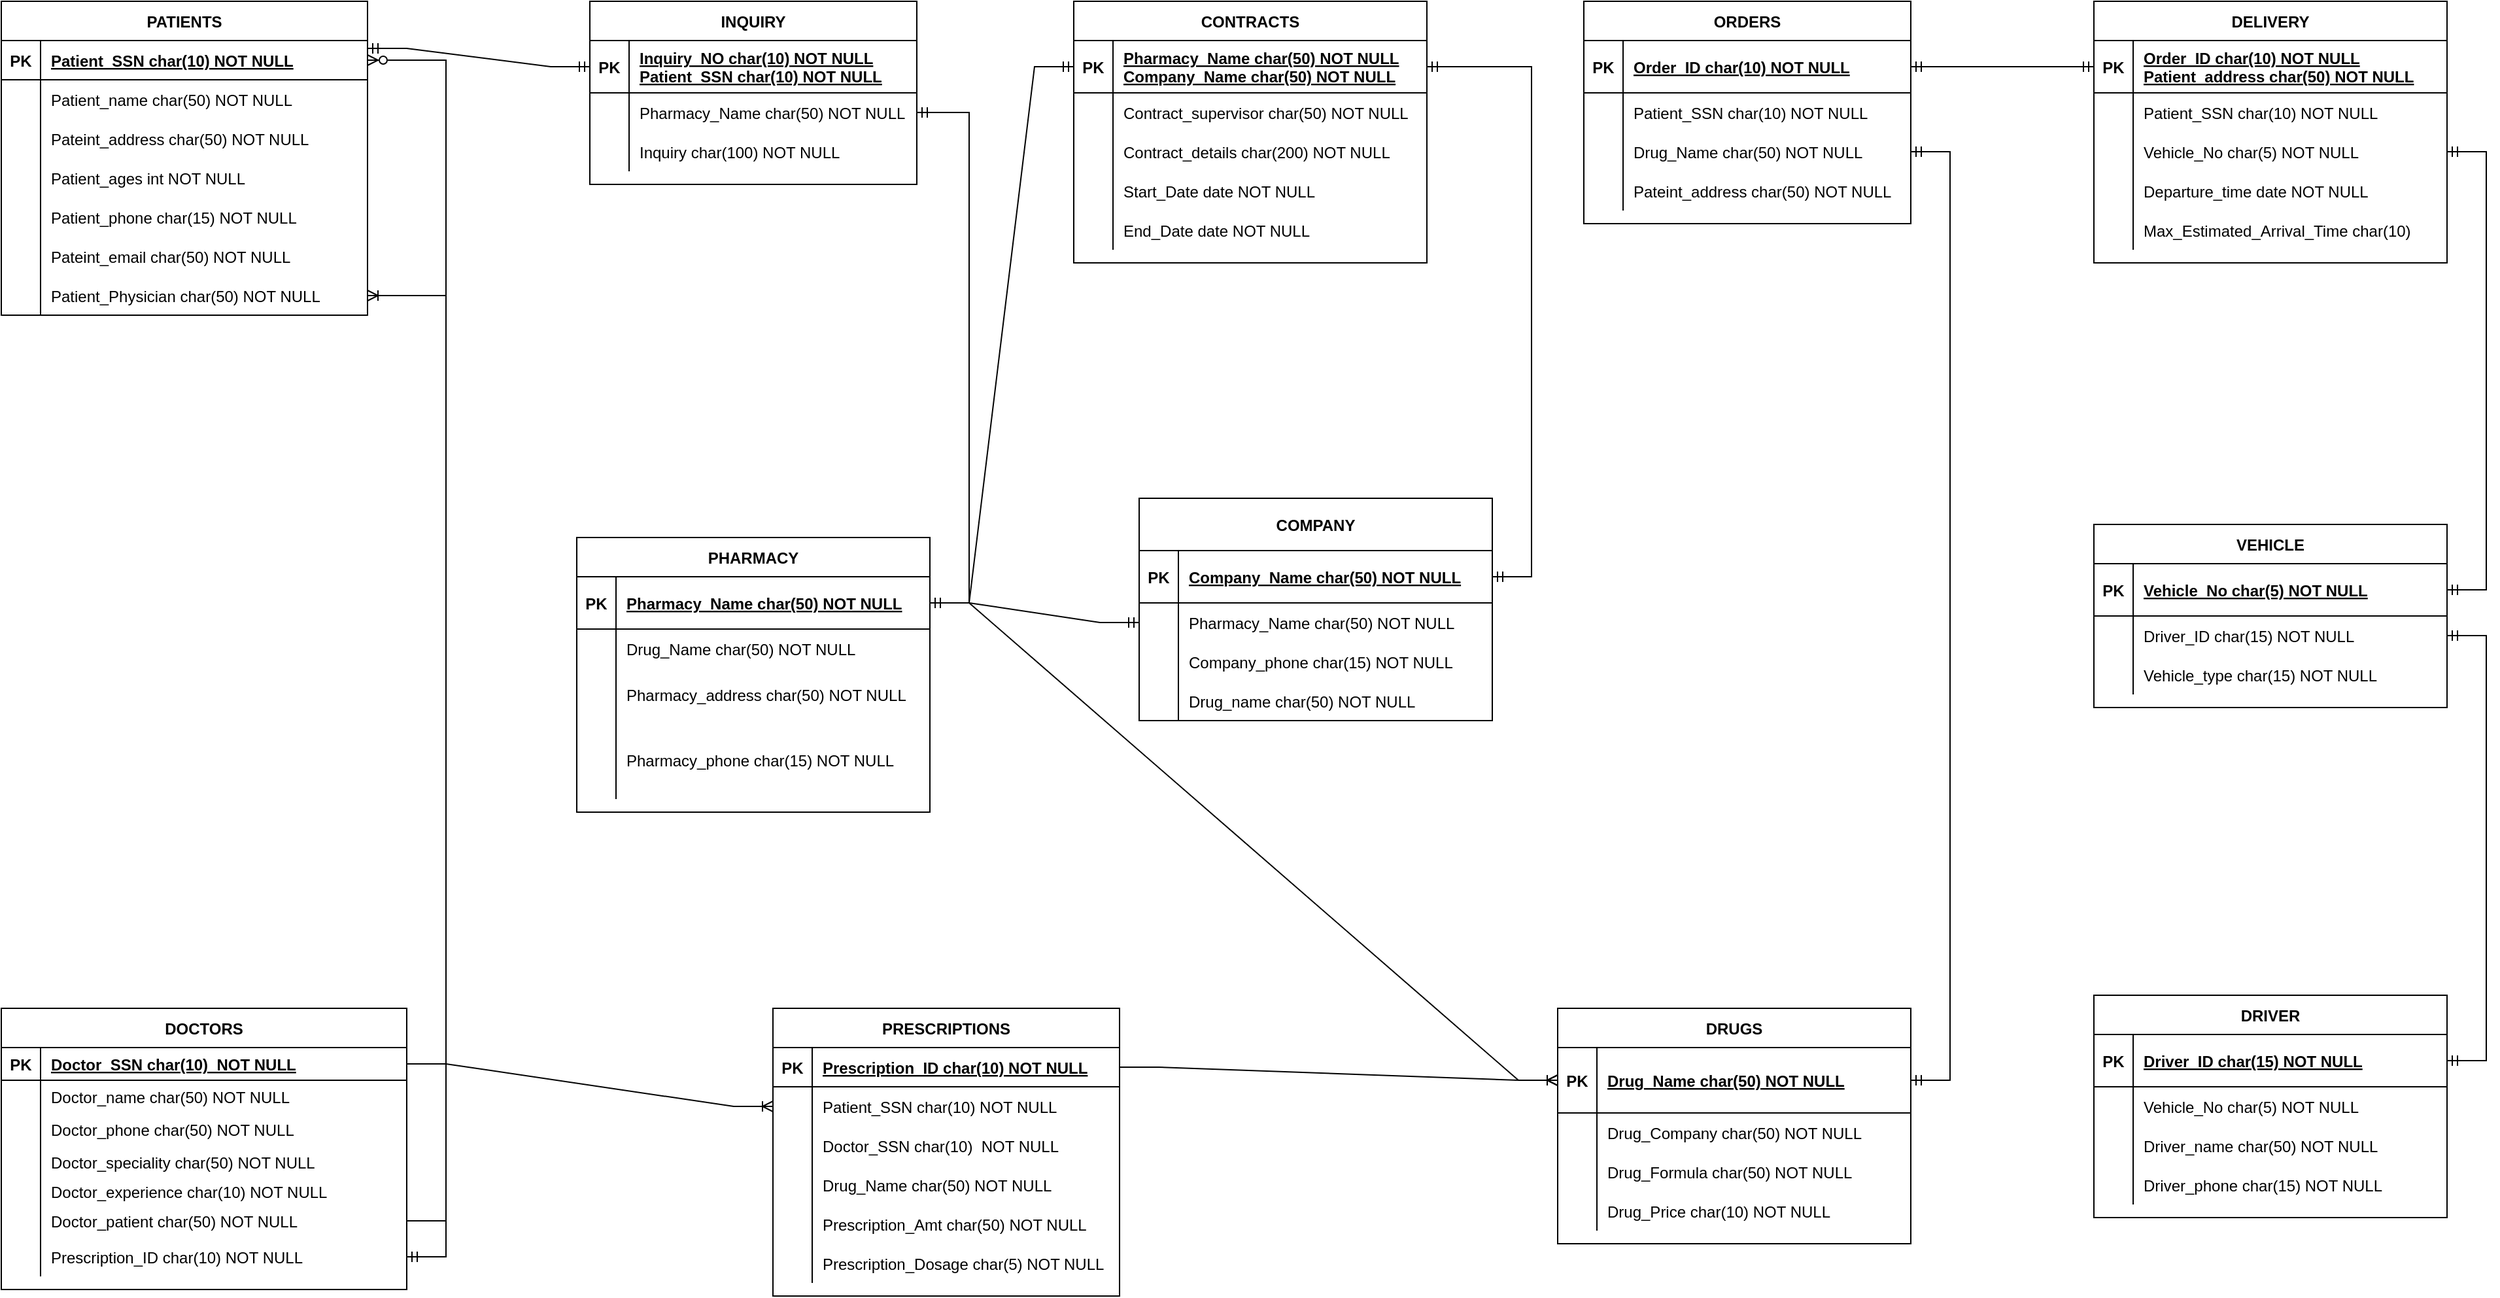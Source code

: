 <mxfile version="21.2.9" type="device" pages="2">
  <diagram id="R2lEEEUBdFMjLlhIrx00" name="ERD DIAGRAM">
    <mxGraphModel dx="1674" dy="1979" grid="1" gridSize="10" guides="1" tooltips="1" connect="1" arrows="1" fold="1" page="1" pageScale="1" pageWidth="850" pageHeight="1100" math="0" shadow="0" extFonts="Permanent Marker^https://fonts.googleapis.com/css?family=Permanent+Marker">
      <root>
        <mxCell id="0" />
        <mxCell id="1" parent="0" />
        <mxCell id="C-vyLk0tnHw3VtMMgP7b-2" value="DOCTORS" style="shape=table;startSize=30;container=1;collapsible=1;childLayout=tableLayout;fixedRows=1;rowLines=0;fontStyle=1;align=center;resizeLast=1;" parent="1" vertex="1">
          <mxGeometry x="90" y="570" width="310" height="215" as="geometry">
            <mxRectangle x="90" y="530" width="100" height="30" as="alternateBounds" />
          </mxGeometry>
        </mxCell>
        <mxCell id="C-vyLk0tnHw3VtMMgP7b-3" value="" style="shape=partialRectangle;collapsible=0;dropTarget=0;pointerEvents=0;fillColor=none;points=[[0,0.5],[1,0.5]];portConstraint=eastwest;top=0;left=0;right=0;bottom=1;" parent="C-vyLk0tnHw3VtMMgP7b-2" vertex="1">
          <mxGeometry y="30" width="310" height="25" as="geometry" />
        </mxCell>
        <mxCell id="C-vyLk0tnHw3VtMMgP7b-4" value="PK" style="shape=partialRectangle;overflow=hidden;connectable=0;fillColor=none;top=0;left=0;bottom=0;right=0;fontStyle=1;" parent="C-vyLk0tnHw3VtMMgP7b-3" vertex="1">
          <mxGeometry width="30" height="25" as="geometry">
            <mxRectangle width="30" height="25" as="alternateBounds" />
          </mxGeometry>
        </mxCell>
        <mxCell id="C-vyLk0tnHw3VtMMgP7b-5" value="Doctor_SSN char(10)  NOT NULL " style="shape=partialRectangle;overflow=hidden;connectable=0;fillColor=none;top=0;left=0;bottom=0;right=0;align=left;spacingLeft=6;fontStyle=5;" parent="C-vyLk0tnHw3VtMMgP7b-3" vertex="1">
          <mxGeometry x="30" width="280" height="25" as="geometry">
            <mxRectangle width="280" height="25" as="alternateBounds" />
          </mxGeometry>
        </mxCell>
        <mxCell id="C-vyLk0tnHw3VtMMgP7b-9" value="" style="shape=partialRectangle;collapsible=0;dropTarget=0;pointerEvents=0;fillColor=none;points=[[0,0.5],[1,0.5]];portConstraint=eastwest;top=0;left=0;right=0;bottom=0;" parent="C-vyLk0tnHw3VtMMgP7b-2" vertex="1">
          <mxGeometry y="55" width="310" height="25" as="geometry" />
        </mxCell>
        <mxCell id="C-vyLk0tnHw3VtMMgP7b-10" value="" style="shape=partialRectangle;overflow=hidden;connectable=0;fillColor=none;top=0;left=0;bottom=0;right=0;" parent="C-vyLk0tnHw3VtMMgP7b-9" vertex="1">
          <mxGeometry width="30" height="25" as="geometry">
            <mxRectangle width="30" height="25" as="alternateBounds" />
          </mxGeometry>
        </mxCell>
        <mxCell id="C-vyLk0tnHw3VtMMgP7b-11" value="Doctor_name char(50) NOT NULL" style="shape=partialRectangle;overflow=hidden;connectable=0;fillColor=none;top=0;left=0;bottom=0;right=0;align=left;spacingLeft=6;" parent="C-vyLk0tnHw3VtMMgP7b-9" vertex="1">
          <mxGeometry x="30" width="280" height="25" as="geometry">
            <mxRectangle width="280" height="25" as="alternateBounds" />
          </mxGeometry>
        </mxCell>
        <mxCell id="KltX5cVH218O-iDFxjcp-17" style="shape=partialRectangle;collapsible=0;dropTarget=0;pointerEvents=0;fillColor=none;points=[[0,0.5],[1,0.5]];portConstraint=eastwest;top=0;left=0;right=0;bottom=0;" parent="C-vyLk0tnHw3VtMMgP7b-2" vertex="1">
          <mxGeometry y="80" width="310" height="25" as="geometry" />
        </mxCell>
        <mxCell id="KltX5cVH218O-iDFxjcp-18" style="shape=partialRectangle;overflow=hidden;connectable=0;fillColor=none;top=0;left=0;bottom=0;right=0;" parent="KltX5cVH218O-iDFxjcp-17" vertex="1">
          <mxGeometry width="30" height="25" as="geometry">
            <mxRectangle width="30" height="25" as="alternateBounds" />
          </mxGeometry>
        </mxCell>
        <mxCell id="KltX5cVH218O-iDFxjcp-19" value="Doctor_phone char(50) NOT NULL" style="shape=partialRectangle;overflow=hidden;connectable=0;fillColor=none;top=0;left=0;bottom=0;right=0;align=left;spacingLeft=6;" parent="KltX5cVH218O-iDFxjcp-17" vertex="1">
          <mxGeometry x="30" width="280" height="25" as="geometry">
            <mxRectangle width="280" height="25" as="alternateBounds" />
          </mxGeometry>
        </mxCell>
        <mxCell id="KltX5cVH218O-iDFxjcp-20" style="shape=partialRectangle;collapsible=0;dropTarget=0;pointerEvents=0;fillColor=none;points=[[0,0.5],[1,0.5]];portConstraint=eastwest;top=0;left=0;right=0;bottom=0;" parent="C-vyLk0tnHw3VtMMgP7b-2" vertex="1">
          <mxGeometry y="105" width="310" height="25" as="geometry" />
        </mxCell>
        <mxCell id="KltX5cVH218O-iDFxjcp-21" style="shape=partialRectangle;overflow=hidden;connectable=0;fillColor=none;top=0;left=0;bottom=0;right=0;" parent="KltX5cVH218O-iDFxjcp-20" vertex="1">
          <mxGeometry width="30" height="25" as="geometry">
            <mxRectangle width="30" height="25" as="alternateBounds" />
          </mxGeometry>
        </mxCell>
        <mxCell id="KltX5cVH218O-iDFxjcp-22" value="Doctor_speciality char(50) NOT NULL" style="shape=partialRectangle;overflow=hidden;connectable=0;fillColor=none;top=0;left=0;bottom=0;right=0;align=left;spacingLeft=6;" parent="KltX5cVH218O-iDFxjcp-20" vertex="1">
          <mxGeometry x="30" width="280" height="25" as="geometry">
            <mxRectangle width="280" height="25" as="alternateBounds" />
          </mxGeometry>
        </mxCell>
        <mxCell id="KltX5cVH218O-iDFxjcp-23" style="shape=partialRectangle;collapsible=0;dropTarget=0;pointerEvents=0;fillColor=none;points=[[0,0.5],[1,0.5]];portConstraint=eastwest;top=0;left=0;right=0;bottom=0;" parent="C-vyLk0tnHw3VtMMgP7b-2" vertex="1">
          <mxGeometry y="130" width="310" height="20" as="geometry" />
        </mxCell>
        <mxCell id="KltX5cVH218O-iDFxjcp-24" style="shape=partialRectangle;overflow=hidden;connectable=0;fillColor=none;top=0;left=0;bottom=0;right=0;" parent="KltX5cVH218O-iDFxjcp-23" vertex="1">
          <mxGeometry width="30" height="20" as="geometry">
            <mxRectangle width="30" height="20" as="alternateBounds" />
          </mxGeometry>
        </mxCell>
        <mxCell id="KltX5cVH218O-iDFxjcp-25" value="Doctor_experience char(10) NOT NULL" style="shape=partialRectangle;overflow=hidden;connectable=0;fillColor=none;top=0;left=0;bottom=0;right=0;align=left;spacingLeft=6;" parent="KltX5cVH218O-iDFxjcp-23" vertex="1">
          <mxGeometry x="30" width="280" height="20" as="geometry">
            <mxRectangle width="280" height="20" as="alternateBounds" />
          </mxGeometry>
        </mxCell>
        <mxCell id="KltX5cVH218O-iDFxjcp-197" style="shape=partialRectangle;collapsible=0;dropTarget=0;pointerEvents=0;fillColor=none;points=[[0,0.5],[1,0.5]];portConstraint=eastwest;top=0;left=0;right=0;bottom=0;" parent="C-vyLk0tnHw3VtMMgP7b-2" vertex="1">
          <mxGeometry y="150" width="310" height="25" as="geometry" />
        </mxCell>
        <mxCell id="KltX5cVH218O-iDFxjcp-198" style="shape=partialRectangle;overflow=hidden;connectable=0;fillColor=none;top=0;left=0;bottom=0;right=0;" parent="KltX5cVH218O-iDFxjcp-197" vertex="1">
          <mxGeometry width="30" height="25" as="geometry">
            <mxRectangle width="30" height="25" as="alternateBounds" />
          </mxGeometry>
        </mxCell>
        <mxCell id="KltX5cVH218O-iDFxjcp-199" value="Doctor_patient char(50) NOT NULL" style="shape=partialRectangle;overflow=hidden;connectable=0;fillColor=none;top=0;left=0;bottom=0;right=0;align=left;spacingLeft=6;" parent="KltX5cVH218O-iDFxjcp-197" vertex="1">
          <mxGeometry x="30" width="280" height="25" as="geometry">
            <mxRectangle width="280" height="25" as="alternateBounds" />
          </mxGeometry>
        </mxCell>
        <mxCell id="KltX5cVH218O-iDFxjcp-26" style="shape=partialRectangle;collapsible=0;dropTarget=0;pointerEvents=0;fillColor=none;points=[[0,0.5],[1,0.5]];portConstraint=eastwest;top=0;left=0;right=0;bottom=0;" parent="C-vyLk0tnHw3VtMMgP7b-2" vertex="1">
          <mxGeometry y="175" width="310" height="30" as="geometry" />
        </mxCell>
        <mxCell id="KltX5cVH218O-iDFxjcp-27" style="shape=partialRectangle;overflow=hidden;connectable=0;fillColor=none;top=0;left=0;bottom=0;right=0;" parent="KltX5cVH218O-iDFxjcp-26" vertex="1">
          <mxGeometry width="30" height="30" as="geometry">
            <mxRectangle width="30" height="30" as="alternateBounds" />
          </mxGeometry>
        </mxCell>
        <mxCell id="KltX5cVH218O-iDFxjcp-28" value="Prescription_ID char(10) NOT NULL" style="shape=partialRectangle;overflow=hidden;connectable=0;fillColor=none;top=0;left=0;bottom=0;right=0;align=left;spacingLeft=6;" parent="KltX5cVH218O-iDFxjcp-26" vertex="1">
          <mxGeometry x="30" width="280" height="30" as="geometry">
            <mxRectangle width="280" height="30" as="alternateBounds" />
          </mxGeometry>
        </mxCell>
        <mxCell id="C-vyLk0tnHw3VtMMgP7b-13" value="INQUIRY" style="shape=table;startSize=30;container=1;collapsible=1;childLayout=tableLayout;fixedRows=1;rowLines=0;fontStyle=1;align=center;resizeLast=1;" parent="1" vertex="1">
          <mxGeometry x="540" y="-200" width="250" height="140" as="geometry">
            <mxRectangle x="540" y="-180" width="90" height="30" as="alternateBounds" />
          </mxGeometry>
        </mxCell>
        <mxCell id="C-vyLk0tnHw3VtMMgP7b-14" value="" style="shape=partialRectangle;collapsible=0;dropTarget=0;pointerEvents=0;fillColor=none;points=[[0,0.5],[1,0.5]];portConstraint=eastwest;top=0;left=0;right=0;bottom=1;" parent="C-vyLk0tnHw3VtMMgP7b-13" vertex="1">
          <mxGeometry y="30" width="250" height="40" as="geometry" />
        </mxCell>
        <mxCell id="C-vyLk0tnHw3VtMMgP7b-15" value="PK" style="shape=partialRectangle;overflow=hidden;connectable=0;fillColor=none;top=0;left=0;bottom=0;right=0;fontStyle=1;" parent="C-vyLk0tnHw3VtMMgP7b-14" vertex="1">
          <mxGeometry width="30" height="40" as="geometry">
            <mxRectangle width="30" height="40" as="alternateBounds" />
          </mxGeometry>
        </mxCell>
        <mxCell id="C-vyLk0tnHw3VtMMgP7b-16" value="Inquiry_NO char(10) NOT NULL&#xa;Patient_SSN char(10) NOT NULL" style="shape=partialRectangle;overflow=hidden;connectable=0;fillColor=none;top=0;left=0;bottom=0;right=0;align=left;spacingLeft=6;fontStyle=5;" parent="C-vyLk0tnHw3VtMMgP7b-14" vertex="1">
          <mxGeometry x="30" width="220" height="40" as="geometry">
            <mxRectangle width="220" height="40" as="alternateBounds" />
          </mxGeometry>
        </mxCell>
        <mxCell id="C-vyLk0tnHw3VtMMgP7b-17" value="" style="shape=partialRectangle;collapsible=0;dropTarget=0;pointerEvents=0;fillColor=none;points=[[0,0.5],[1,0.5]];portConstraint=eastwest;top=0;left=0;right=0;bottom=0;" parent="C-vyLk0tnHw3VtMMgP7b-13" vertex="1">
          <mxGeometry y="70" width="250" height="30" as="geometry" />
        </mxCell>
        <mxCell id="C-vyLk0tnHw3VtMMgP7b-18" value="" style="shape=partialRectangle;overflow=hidden;connectable=0;fillColor=none;top=0;left=0;bottom=0;right=0;" parent="C-vyLk0tnHw3VtMMgP7b-17" vertex="1">
          <mxGeometry width="30" height="30" as="geometry">
            <mxRectangle width="30" height="30" as="alternateBounds" />
          </mxGeometry>
        </mxCell>
        <mxCell id="C-vyLk0tnHw3VtMMgP7b-19" value="Pharmacy_Name char(50) NOT NULL" style="shape=partialRectangle;overflow=hidden;connectable=0;fillColor=none;top=0;left=0;bottom=0;right=0;align=left;spacingLeft=6;" parent="C-vyLk0tnHw3VtMMgP7b-17" vertex="1">
          <mxGeometry x="30" width="220" height="30" as="geometry">
            <mxRectangle width="220" height="30" as="alternateBounds" />
          </mxGeometry>
        </mxCell>
        <mxCell id="C-vyLk0tnHw3VtMMgP7b-20" value="" style="shape=partialRectangle;collapsible=0;dropTarget=0;pointerEvents=0;fillColor=none;points=[[0,0.5],[1,0.5]];portConstraint=eastwest;top=0;left=0;right=0;bottom=0;" parent="C-vyLk0tnHw3VtMMgP7b-13" vertex="1">
          <mxGeometry y="100" width="250" height="30" as="geometry" />
        </mxCell>
        <mxCell id="C-vyLk0tnHw3VtMMgP7b-21" value="" style="shape=partialRectangle;overflow=hidden;connectable=0;fillColor=none;top=0;left=0;bottom=0;right=0;" parent="C-vyLk0tnHw3VtMMgP7b-20" vertex="1">
          <mxGeometry width="30" height="30" as="geometry">
            <mxRectangle width="30" height="30" as="alternateBounds" />
          </mxGeometry>
        </mxCell>
        <mxCell id="C-vyLk0tnHw3VtMMgP7b-22" value="Inquiry char(100) NOT NULL" style="shape=partialRectangle;overflow=hidden;connectable=0;fillColor=none;top=0;left=0;bottom=0;right=0;align=left;spacingLeft=6;" parent="C-vyLk0tnHw3VtMMgP7b-20" vertex="1">
          <mxGeometry x="30" width="220" height="30" as="geometry">
            <mxRectangle width="220" height="30" as="alternateBounds" />
          </mxGeometry>
        </mxCell>
        <mxCell id="C-vyLk0tnHw3VtMMgP7b-23" value="PATIENTS" style="shape=table;startSize=30;container=1;collapsible=1;childLayout=tableLayout;fixedRows=1;rowLines=0;fontStyle=1;align=center;resizeLast=1;" parent="1" vertex="1">
          <mxGeometry x="90" y="-200" width="280" height="240" as="geometry">
            <mxRectangle x="90" y="-180" width="100" height="30" as="alternateBounds" />
          </mxGeometry>
        </mxCell>
        <mxCell id="C-vyLk0tnHw3VtMMgP7b-24" value="" style="shape=partialRectangle;collapsible=0;dropTarget=0;pointerEvents=0;fillColor=none;points=[[0,0.5],[1,0.5]];portConstraint=eastwest;top=0;left=0;right=0;bottom=1;" parent="C-vyLk0tnHw3VtMMgP7b-23" vertex="1">
          <mxGeometry y="30" width="280" height="30" as="geometry" />
        </mxCell>
        <mxCell id="C-vyLk0tnHw3VtMMgP7b-25" value="PK" style="shape=partialRectangle;overflow=hidden;connectable=0;fillColor=none;top=0;left=0;bottom=0;right=0;fontStyle=1;" parent="C-vyLk0tnHw3VtMMgP7b-24" vertex="1">
          <mxGeometry width="30" height="30" as="geometry">
            <mxRectangle width="30" height="30" as="alternateBounds" />
          </mxGeometry>
        </mxCell>
        <mxCell id="C-vyLk0tnHw3VtMMgP7b-26" value="Patient_SSN char(10) NOT NULL " style="shape=partialRectangle;overflow=hidden;connectable=0;fillColor=none;top=0;left=0;bottom=0;right=0;align=left;spacingLeft=6;fontStyle=5;" parent="C-vyLk0tnHw3VtMMgP7b-24" vertex="1">
          <mxGeometry x="30" width="250" height="30" as="geometry">
            <mxRectangle width="250" height="30" as="alternateBounds" />
          </mxGeometry>
        </mxCell>
        <mxCell id="C-vyLk0tnHw3VtMMgP7b-27" value="" style="shape=partialRectangle;collapsible=0;dropTarget=0;pointerEvents=0;fillColor=none;points=[[0,0.5],[1,0.5]];portConstraint=eastwest;top=0;left=0;right=0;bottom=0;" parent="C-vyLk0tnHw3VtMMgP7b-23" vertex="1">
          <mxGeometry y="60" width="280" height="30" as="geometry" />
        </mxCell>
        <mxCell id="C-vyLk0tnHw3VtMMgP7b-28" value="" style="shape=partialRectangle;overflow=hidden;connectable=0;fillColor=none;top=0;left=0;bottom=0;right=0;" parent="C-vyLk0tnHw3VtMMgP7b-27" vertex="1">
          <mxGeometry width="30" height="30" as="geometry">
            <mxRectangle width="30" height="30" as="alternateBounds" />
          </mxGeometry>
        </mxCell>
        <mxCell id="C-vyLk0tnHw3VtMMgP7b-29" value="Patient_name char(50) NOT NULL" style="shape=partialRectangle;overflow=hidden;connectable=0;fillColor=none;top=0;left=0;bottom=0;right=0;align=left;spacingLeft=6;" parent="C-vyLk0tnHw3VtMMgP7b-27" vertex="1">
          <mxGeometry x="30" width="250" height="30" as="geometry">
            <mxRectangle width="250" height="30" as="alternateBounds" />
          </mxGeometry>
        </mxCell>
        <mxCell id="KltX5cVH218O-iDFxjcp-2" style="shape=partialRectangle;collapsible=0;dropTarget=0;pointerEvents=0;fillColor=none;points=[[0,0.5],[1,0.5]];portConstraint=eastwest;top=0;left=0;right=0;bottom=0;" parent="C-vyLk0tnHw3VtMMgP7b-23" vertex="1">
          <mxGeometry y="90" width="280" height="30" as="geometry" />
        </mxCell>
        <mxCell id="KltX5cVH218O-iDFxjcp-3" style="shape=partialRectangle;overflow=hidden;connectable=0;fillColor=none;top=0;left=0;bottom=0;right=0;" parent="KltX5cVH218O-iDFxjcp-2" vertex="1">
          <mxGeometry width="30" height="30" as="geometry">
            <mxRectangle width="30" height="30" as="alternateBounds" />
          </mxGeometry>
        </mxCell>
        <mxCell id="KltX5cVH218O-iDFxjcp-4" value="Pateint_address char(50) NOT NULL" style="shape=partialRectangle;overflow=hidden;connectable=0;fillColor=none;top=0;left=0;bottom=0;right=0;align=left;spacingLeft=6;" parent="KltX5cVH218O-iDFxjcp-2" vertex="1">
          <mxGeometry x="30" width="250" height="30" as="geometry">
            <mxRectangle width="250" height="30" as="alternateBounds" />
          </mxGeometry>
        </mxCell>
        <mxCell id="KltX5cVH218O-iDFxjcp-5" style="shape=partialRectangle;collapsible=0;dropTarget=0;pointerEvents=0;fillColor=none;points=[[0,0.5],[1,0.5]];portConstraint=eastwest;top=0;left=0;right=0;bottom=0;" parent="C-vyLk0tnHw3VtMMgP7b-23" vertex="1">
          <mxGeometry y="120" width="280" height="30" as="geometry" />
        </mxCell>
        <mxCell id="KltX5cVH218O-iDFxjcp-6" style="shape=partialRectangle;overflow=hidden;connectable=0;fillColor=none;top=0;left=0;bottom=0;right=0;" parent="KltX5cVH218O-iDFxjcp-5" vertex="1">
          <mxGeometry width="30" height="30" as="geometry">
            <mxRectangle width="30" height="30" as="alternateBounds" />
          </mxGeometry>
        </mxCell>
        <mxCell id="KltX5cVH218O-iDFxjcp-7" value="Patient_ages int NOT NULL" style="shape=partialRectangle;overflow=hidden;connectable=0;fillColor=none;top=0;left=0;bottom=0;right=0;align=left;spacingLeft=6;" parent="KltX5cVH218O-iDFxjcp-5" vertex="1">
          <mxGeometry x="30" width="250" height="30" as="geometry">
            <mxRectangle width="250" height="30" as="alternateBounds" />
          </mxGeometry>
        </mxCell>
        <mxCell id="KltX5cVH218O-iDFxjcp-8" style="shape=partialRectangle;collapsible=0;dropTarget=0;pointerEvents=0;fillColor=none;points=[[0,0.5],[1,0.5]];portConstraint=eastwest;top=0;left=0;right=0;bottom=0;" parent="C-vyLk0tnHw3VtMMgP7b-23" vertex="1">
          <mxGeometry y="150" width="280" height="30" as="geometry" />
        </mxCell>
        <mxCell id="KltX5cVH218O-iDFxjcp-9" style="shape=partialRectangle;overflow=hidden;connectable=0;fillColor=none;top=0;left=0;bottom=0;right=0;" parent="KltX5cVH218O-iDFxjcp-8" vertex="1">
          <mxGeometry width="30" height="30" as="geometry">
            <mxRectangle width="30" height="30" as="alternateBounds" />
          </mxGeometry>
        </mxCell>
        <mxCell id="KltX5cVH218O-iDFxjcp-10" value="Patient_phone char(15) NOT NULL" style="shape=partialRectangle;overflow=hidden;connectable=0;fillColor=none;top=0;left=0;bottom=0;right=0;align=left;spacingLeft=6;" parent="KltX5cVH218O-iDFxjcp-8" vertex="1">
          <mxGeometry x="30" width="250" height="30" as="geometry">
            <mxRectangle width="250" height="30" as="alternateBounds" />
          </mxGeometry>
        </mxCell>
        <mxCell id="KltX5cVH218O-iDFxjcp-11" style="shape=partialRectangle;collapsible=0;dropTarget=0;pointerEvents=0;fillColor=none;points=[[0,0.5],[1,0.5]];portConstraint=eastwest;top=0;left=0;right=0;bottom=0;" parent="C-vyLk0tnHw3VtMMgP7b-23" vertex="1">
          <mxGeometry y="180" width="280" height="30" as="geometry" />
        </mxCell>
        <mxCell id="KltX5cVH218O-iDFxjcp-12" style="shape=partialRectangle;overflow=hidden;connectable=0;fillColor=none;top=0;left=0;bottom=0;right=0;" parent="KltX5cVH218O-iDFxjcp-11" vertex="1">
          <mxGeometry width="30" height="30" as="geometry">
            <mxRectangle width="30" height="30" as="alternateBounds" />
          </mxGeometry>
        </mxCell>
        <mxCell id="KltX5cVH218O-iDFxjcp-13" value="Pateint_email char(50) NOT NULL" style="shape=partialRectangle;overflow=hidden;connectable=0;fillColor=none;top=0;left=0;bottom=0;right=0;align=left;spacingLeft=6;" parent="KltX5cVH218O-iDFxjcp-11" vertex="1">
          <mxGeometry x="30" width="250" height="30" as="geometry">
            <mxRectangle width="250" height="30" as="alternateBounds" />
          </mxGeometry>
        </mxCell>
        <mxCell id="KltX5cVH218O-iDFxjcp-14" style="shape=partialRectangle;collapsible=0;dropTarget=0;pointerEvents=0;fillColor=none;points=[[0,0.5],[1,0.5]];portConstraint=eastwest;top=0;left=0;right=0;bottom=0;" parent="C-vyLk0tnHw3VtMMgP7b-23" vertex="1">
          <mxGeometry y="210" width="280" height="30" as="geometry" />
        </mxCell>
        <mxCell id="KltX5cVH218O-iDFxjcp-15" style="shape=partialRectangle;overflow=hidden;connectable=0;fillColor=none;top=0;left=0;bottom=0;right=0;" parent="KltX5cVH218O-iDFxjcp-14" vertex="1">
          <mxGeometry width="30" height="30" as="geometry">
            <mxRectangle width="30" height="30" as="alternateBounds" />
          </mxGeometry>
        </mxCell>
        <mxCell id="KltX5cVH218O-iDFxjcp-16" value="Patient_Physician char(50) NOT NULL" style="shape=partialRectangle;overflow=hidden;connectable=0;fillColor=none;top=0;left=0;bottom=0;right=0;align=left;spacingLeft=6;" parent="KltX5cVH218O-iDFxjcp-14" vertex="1">
          <mxGeometry x="30" width="250" height="30" as="geometry">
            <mxRectangle width="250" height="30" as="alternateBounds" />
          </mxGeometry>
        </mxCell>
        <mxCell id="tROw_7_dPr8pUEA0iKDL-1" value="PRESCRIPTIONS" style="shape=table;startSize=30;container=1;collapsible=1;childLayout=tableLayout;fixedRows=1;rowLines=0;fontStyle=1;align=center;resizeLast=1;" parent="1" vertex="1">
          <mxGeometry x="680" y="570" width="265" height="220" as="geometry">
            <mxRectangle x="680" y="535" width="140" height="30" as="alternateBounds" />
          </mxGeometry>
        </mxCell>
        <mxCell id="tROw_7_dPr8pUEA0iKDL-2" value="" style="shape=partialRectangle;collapsible=0;dropTarget=0;pointerEvents=0;fillColor=none;points=[[0,0.5],[1,0.5]];portConstraint=eastwest;top=0;left=0;right=0;bottom=1;" parent="tROw_7_dPr8pUEA0iKDL-1" vertex="1">
          <mxGeometry y="30" width="265" height="30" as="geometry" />
        </mxCell>
        <mxCell id="tROw_7_dPr8pUEA0iKDL-3" value="PK" style="shape=partialRectangle;overflow=hidden;connectable=0;fillColor=none;top=0;left=0;bottom=0;right=0;fontStyle=1;" parent="tROw_7_dPr8pUEA0iKDL-2" vertex="1">
          <mxGeometry width="30" height="30" as="geometry">
            <mxRectangle width="30" height="30" as="alternateBounds" />
          </mxGeometry>
        </mxCell>
        <mxCell id="tROw_7_dPr8pUEA0iKDL-4" value="Prescription_ID char(10) NOT NULL" style="shape=partialRectangle;overflow=hidden;connectable=0;fillColor=none;top=0;left=0;bottom=0;right=0;align=left;spacingLeft=6;fontStyle=5;" parent="tROw_7_dPr8pUEA0iKDL-2" vertex="1">
          <mxGeometry x="30" width="235" height="30" as="geometry">
            <mxRectangle width="235" height="30" as="alternateBounds" />
          </mxGeometry>
        </mxCell>
        <mxCell id="tROw_7_dPr8pUEA0iKDL-5" value="" style="shape=partialRectangle;collapsible=0;dropTarget=0;pointerEvents=0;fillColor=none;points=[[0,0.5],[1,0.5]];portConstraint=eastwest;top=0;left=0;right=0;bottom=0;" parent="tROw_7_dPr8pUEA0iKDL-1" vertex="1">
          <mxGeometry y="60" width="265" height="30" as="geometry" />
        </mxCell>
        <mxCell id="tROw_7_dPr8pUEA0iKDL-6" value="" style="shape=partialRectangle;overflow=hidden;connectable=0;fillColor=none;top=0;left=0;bottom=0;right=0;" parent="tROw_7_dPr8pUEA0iKDL-5" vertex="1">
          <mxGeometry width="30" height="30" as="geometry">
            <mxRectangle width="30" height="30" as="alternateBounds" />
          </mxGeometry>
        </mxCell>
        <mxCell id="tROw_7_dPr8pUEA0iKDL-7" value="Patient_SSN char(10) NOT NULL" style="shape=partialRectangle;overflow=hidden;connectable=0;fillColor=none;top=0;left=0;bottom=0;right=0;align=left;spacingLeft=6;" parent="tROw_7_dPr8pUEA0iKDL-5" vertex="1">
          <mxGeometry x="30" width="235" height="30" as="geometry">
            <mxRectangle width="235" height="30" as="alternateBounds" />
          </mxGeometry>
        </mxCell>
        <mxCell id="tROw_7_dPr8pUEA0iKDL-8" value="" style="shape=partialRectangle;collapsible=0;dropTarget=0;pointerEvents=0;fillColor=none;points=[[0,0.5],[1,0.5]];portConstraint=eastwest;top=0;left=0;right=0;bottom=0;" parent="tROw_7_dPr8pUEA0iKDL-1" vertex="1">
          <mxGeometry y="90" width="265" height="30" as="geometry" />
        </mxCell>
        <mxCell id="tROw_7_dPr8pUEA0iKDL-9" value="" style="shape=partialRectangle;overflow=hidden;connectable=0;fillColor=none;top=0;left=0;bottom=0;right=0;" parent="tROw_7_dPr8pUEA0iKDL-8" vertex="1">
          <mxGeometry width="30" height="30" as="geometry">
            <mxRectangle width="30" height="30" as="alternateBounds" />
          </mxGeometry>
        </mxCell>
        <mxCell id="tROw_7_dPr8pUEA0iKDL-10" value="Doctor_SSN char(10)  NOT NULL" style="shape=partialRectangle;overflow=hidden;connectable=0;fillColor=none;top=0;left=0;bottom=0;right=0;align=left;spacingLeft=6;" parent="tROw_7_dPr8pUEA0iKDL-8" vertex="1">
          <mxGeometry x="30" width="235" height="30" as="geometry">
            <mxRectangle width="235" height="30" as="alternateBounds" />
          </mxGeometry>
        </mxCell>
        <mxCell id="KltX5cVH218O-iDFxjcp-36" style="shape=partialRectangle;collapsible=0;dropTarget=0;pointerEvents=0;fillColor=none;points=[[0,0.5],[1,0.5]];portConstraint=eastwest;top=0;left=0;right=0;bottom=0;" parent="tROw_7_dPr8pUEA0iKDL-1" vertex="1">
          <mxGeometry y="120" width="265" height="30" as="geometry" />
        </mxCell>
        <mxCell id="KltX5cVH218O-iDFxjcp-37" style="shape=partialRectangle;overflow=hidden;connectable=0;fillColor=none;top=0;left=0;bottom=0;right=0;" parent="KltX5cVH218O-iDFxjcp-36" vertex="1">
          <mxGeometry width="30" height="30" as="geometry">
            <mxRectangle width="30" height="30" as="alternateBounds" />
          </mxGeometry>
        </mxCell>
        <mxCell id="KltX5cVH218O-iDFxjcp-38" value="Drug_Name char(50) NOT NULL" style="shape=partialRectangle;overflow=hidden;connectable=0;fillColor=none;top=0;left=0;bottom=0;right=0;align=left;spacingLeft=6;" parent="KltX5cVH218O-iDFxjcp-36" vertex="1">
          <mxGeometry x="30" width="235" height="30" as="geometry">
            <mxRectangle width="235" height="30" as="alternateBounds" />
          </mxGeometry>
        </mxCell>
        <mxCell id="KltX5cVH218O-iDFxjcp-33" style="shape=partialRectangle;collapsible=0;dropTarget=0;pointerEvents=0;fillColor=none;points=[[0,0.5],[1,0.5]];portConstraint=eastwest;top=0;left=0;right=0;bottom=0;" parent="tROw_7_dPr8pUEA0iKDL-1" vertex="1">
          <mxGeometry y="150" width="265" height="30" as="geometry" />
        </mxCell>
        <mxCell id="KltX5cVH218O-iDFxjcp-34" style="shape=partialRectangle;overflow=hidden;connectable=0;fillColor=none;top=0;left=0;bottom=0;right=0;" parent="KltX5cVH218O-iDFxjcp-33" vertex="1">
          <mxGeometry width="30" height="30" as="geometry">
            <mxRectangle width="30" height="30" as="alternateBounds" />
          </mxGeometry>
        </mxCell>
        <mxCell id="KltX5cVH218O-iDFxjcp-35" value="Prescription_Amt char(50) NOT NULL" style="shape=partialRectangle;overflow=hidden;connectable=0;fillColor=none;top=0;left=0;bottom=0;right=0;align=left;spacingLeft=6;" parent="KltX5cVH218O-iDFxjcp-33" vertex="1">
          <mxGeometry x="30" width="235" height="30" as="geometry">
            <mxRectangle width="235" height="30" as="alternateBounds" />
          </mxGeometry>
        </mxCell>
        <mxCell id="KltX5cVH218O-iDFxjcp-30" style="shape=partialRectangle;collapsible=0;dropTarget=0;pointerEvents=0;fillColor=none;points=[[0,0.5],[1,0.5]];portConstraint=eastwest;top=0;left=0;right=0;bottom=0;" parent="tROw_7_dPr8pUEA0iKDL-1" vertex="1">
          <mxGeometry y="180" width="265" height="30" as="geometry" />
        </mxCell>
        <mxCell id="KltX5cVH218O-iDFxjcp-31" style="shape=partialRectangle;overflow=hidden;connectable=0;fillColor=none;top=0;left=0;bottom=0;right=0;" parent="KltX5cVH218O-iDFxjcp-30" vertex="1">
          <mxGeometry width="30" height="30" as="geometry">
            <mxRectangle width="30" height="30" as="alternateBounds" />
          </mxGeometry>
        </mxCell>
        <mxCell id="KltX5cVH218O-iDFxjcp-32" value="Prescription_Dosage char(5) NOT NULL" style="shape=partialRectangle;overflow=hidden;connectable=0;fillColor=none;top=0;left=0;bottom=0;right=0;align=left;spacingLeft=6;" parent="KltX5cVH218O-iDFxjcp-30" vertex="1">
          <mxGeometry x="30" width="235" height="30" as="geometry">
            <mxRectangle width="235" height="30" as="alternateBounds" />
          </mxGeometry>
        </mxCell>
        <mxCell id="KltX5cVH218O-iDFxjcp-67" value="ORDERS" style="shape=table;startSize=30;container=1;collapsible=1;childLayout=tableLayout;fixedRows=1;rowLines=0;fontStyle=1;align=center;resizeLast=1;" parent="1" vertex="1">
          <mxGeometry x="1300" y="-200" width="250" height="170" as="geometry">
            <mxRectangle x="1290" y="-170" width="90" height="30" as="alternateBounds" />
          </mxGeometry>
        </mxCell>
        <mxCell id="KltX5cVH218O-iDFxjcp-68" value="" style="shape=partialRectangle;collapsible=0;dropTarget=0;pointerEvents=0;fillColor=none;points=[[0,0.5],[1,0.5]];portConstraint=eastwest;top=0;left=0;right=0;bottom=1;" parent="KltX5cVH218O-iDFxjcp-67" vertex="1">
          <mxGeometry y="30" width="250" height="40" as="geometry" />
        </mxCell>
        <mxCell id="KltX5cVH218O-iDFxjcp-69" value="PK" style="shape=partialRectangle;overflow=hidden;connectable=0;fillColor=none;top=0;left=0;bottom=0;right=0;fontStyle=1;" parent="KltX5cVH218O-iDFxjcp-68" vertex="1">
          <mxGeometry width="30" height="40" as="geometry">
            <mxRectangle width="30" height="40" as="alternateBounds" />
          </mxGeometry>
        </mxCell>
        <mxCell id="KltX5cVH218O-iDFxjcp-70" value="Order_ID char(10) NOT NULL" style="shape=partialRectangle;overflow=hidden;connectable=0;fillColor=none;top=0;left=0;bottom=0;right=0;align=left;spacingLeft=6;fontStyle=5;" parent="KltX5cVH218O-iDFxjcp-68" vertex="1">
          <mxGeometry x="30" width="220" height="40" as="geometry">
            <mxRectangle width="220" height="40" as="alternateBounds" />
          </mxGeometry>
        </mxCell>
        <mxCell id="KltX5cVH218O-iDFxjcp-71" value="" style="shape=partialRectangle;collapsible=0;dropTarget=0;pointerEvents=0;fillColor=none;points=[[0,0.5],[1,0.5]];portConstraint=eastwest;top=0;left=0;right=0;bottom=0;" parent="KltX5cVH218O-iDFxjcp-67" vertex="1">
          <mxGeometry y="70" width="250" height="30" as="geometry" />
        </mxCell>
        <mxCell id="KltX5cVH218O-iDFxjcp-72" value="" style="shape=partialRectangle;overflow=hidden;connectable=0;fillColor=none;top=0;left=0;bottom=0;right=0;" parent="KltX5cVH218O-iDFxjcp-71" vertex="1">
          <mxGeometry width="30" height="30" as="geometry">
            <mxRectangle width="30" height="30" as="alternateBounds" />
          </mxGeometry>
        </mxCell>
        <mxCell id="KltX5cVH218O-iDFxjcp-73" value="Patient_SSN char(10) NOT NULL" style="shape=partialRectangle;overflow=hidden;connectable=0;fillColor=none;top=0;left=0;bottom=0;right=0;align=left;spacingLeft=6;" parent="KltX5cVH218O-iDFxjcp-71" vertex="1">
          <mxGeometry x="30" width="220" height="30" as="geometry">
            <mxRectangle width="220" height="30" as="alternateBounds" />
          </mxGeometry>
        </mxCell>
        <mxCell id="KltX5cVH218O-iDFxjcp-74" value="" style="shape=partialRectangle;collapsible=0;dropTarget=0;pointerEvents=0;fillColor=none;points=[[0,0.5],[1,0.5]];portConstraint=eastwest;top=0;left=0;right=0;bottom=0;" parent="KltX5cVH218O-iDFxjcp-67" vertex="1">
          <mxGeometry y="100" width="250" height="30" as="geometry" />
        </mxCell>
        <mxCell id="KltX5cVH218O-iDFxjcp-75" value="" style="shape=partialRectangle;overflow=hidden;connectable=0;fillColor=none;top=0;left=0;bottom=0;right=0;" parent="KltX5cVH218O-iDFxjcp-74" vertex="1">
          <mxGeometry width="30" height="30" as="geometry">
            <mxRectangle width="30" height="30" as="alternateBounds" />
          </mxGeometry>
        </mxCell>
        <mxCell id="KltX5cVH218O-iDFxjcp-76" value="Drug_Name char(50) NOT NULL" style="shape=partialRectangle;overflow=hidden;connectable=0;fillColor=none;top=0;left=0;bottom=0;right=0;align=left;spacingLeft=6;" parent="KltX5cVH218O-iDFxjcp-74" vertex="1">
          <mxGeometry x="30" width="220" height="30" as="geometry">
            <mxRectangle width="220" height="30" as="alternateBounds" />
          </mxGeometry>
        </mxCell>
        <mxCell id="KltX5cVH218O-iDFxjcp-77" style="shape=partialRectangle;collapsible=0;dropTarget=0;pointerEvents=0;fillColor=none;points=[[0,0.5],[1,0.5]];portConstraint=eastwest;top=0;left=0;right=0;bottom=0;" parent="KltX5cVH218O-iDFxjcp-67" vertex="1">
          <mxGeometry y="130" width="250" height="30" as="geometry" />
        </mxCell>
        <mxCell id="KltX5cVH218O-iDFxjcp-78" style="shape=partialRectangle;overflow=hidden;connectable=0;fillColor=none;top=0;left=0;bottom=0;right=0;" parent="KltX5cVH218O-iDFxjcp-77" vertex="1">
          <mxGeometry width="30" height="30" as="geometry">
            <mxRectangle width="30" height="30" as="alternateBounds" />
          </mxGeometry>
        </mxCell>
        <mxCell id="KltX5cVH218O-iDFxjcp-79" value="Pateint_address char(50) NOT NULL" style="shape=partialRectangle;overflow=hidden;connectable=0;fillColor=none;top=0;left=0;bottom=0;right=0;align=left;spacingLeft=6;" parent="KltX5cVH218O-iDFxjcp-77" vertex="1">
          <mxGeometry x="30" width="220" height="30" as="geometry">
            <mxRectangle width="220" height="30" as="alternateBounds" />
          </mxGeometry>
        </mxCell>
        <mxCell id="KltX5cVH218O-iDFxjcp-80" value="PHARMACY" style="shape=table;startSize=30;container=1;collapsible=1;childLayout=tableLayout;fixedRows=1;rowLines=0;fontStyle=1;align=center;resizeLast=1;" parent="1" vertex="1">
          <mxGeometry x="530" y="210" width="270" height="210" as="geometry">
            <mxRectangle x="690" y="300" width="110" height="30" as="alternateBounds" />
          </mxGeometry>
        </mxCell>
        <mxCell id="KltX5cVH218O-iDFxjcp-81" value="" style="shape=partialRectangle;collapsible=0;dropTarget=0;pointerEvents=0;fillColor=none;points=[[0,0.5],[1,0.5]];portConstraint=eastwest;top=0;left=0;right=0;bottom=1;" parent="KltX5cVH218O-iDFxjcp-80" vertex="1">
          <mxGeometry y="30" width="270" height="40" as="geometry" />
        </mxCell>
        <mxCell id="KltX5cVH218O-iDFxjcp-82" value="PK" style="shape=partialRectangle;overflow=hidden;connectable=0;fillColor=none;top=0;left=0;bottom=0;right=0;fontStyle=1;" parent="KltX5cVH218O-iDFxjcp-81" vertex="1">
          <mxGeometry width="30" height="40" as="geometry">
            <mxRectangle width="30" height="40" as="alternateBounds" />
          </mxGeometry>
        </mxCell>
        <mxCell id="KltX5cVH218O-iDFxjcp-83" value="Pharmacy_Name char(50) NOT NULL" style="shape=partialRectangle;overflow=hidden;connectable=0;fillColor=none;top=0;left=0;bottom=0;right=0;align=left;spacingLeft=6;fontStyle=5;" parent="KltX5cVH218O-iDFxjcp-81" vertex="1">
          <mxGeometry x="30" width="240" height="40" as="geometry">
            <mxRectangle width="240" height="40" as="alternateBounds" />
          </mxGeometry>
        </mxCell>
        <mxCell id="KltX5cVH218O-iDFxjcp-84" value="" style="shape=partialRectangle;collapsible=0;dropTarget=0;pointerEvents=0;fillColor=none;points=[[0,0.5],[1,0.5]];portConstraint=eastwest;top=0;left=0;right=0;bottom=0;" parent="KltX5cVH218O-iDFxjcp-80" vertex="1">
          <mxGeometry y="70" width="270" height="30" as="geometry" />
        </mxCell>
        <mxCell id="KltX5cVH218O-iDFxjcp-85" value="" style="shape=partialRectangle;overflow=hidden;connectable=0;fillColor=none;top=0;left=0;bottom=0;right=0;" parent="KltX5cVH218O-iDFxjcp-84" vertex="1">
          <mxGeometry width="30" height="30" as="geometry">
            <mxRectangle width="30" height="30" as="alternateBounds" />
          </mxGeometry>
        </mxCell>
        <mxCell id="KltX5cVH218O-iDFxjcp-86" value="Drug_Name char(50) NOT NULL" style="shape=partialRectangle;overflow=hidden;connectable=0;fillColor=none;top=0;left=0;bottom=0;right=0;align=left;spacingLeft=6;" parent="KltX5cVH218O-iDFxjcp-84" vertex="1">
          <mxGeometry x="30" width="240" height="30" as="geometry">
            <mxRectangle width="240" height="30" as="alternateBounds" />
          </mxGeometry>
        </mxCell>
        <mxCell id="KltX5cVH218O-iDFxjcp-87" value="" style="shape=partialRectangle;collapsible=0;dropTarget=0;pointerEvents=0;fillColor=none;points=[[0,0.5],[1,0.5]];portConstraint=eastwest;top=0;left=0;right=0;bottom=0;" parent="KltX5cVH218O-iDFxjcp-80" vertex="1">
          <mxGeometry y="100" width="270" height="40" as="geometry" />
        </mxCell>
        <mxCell id="KltX5cVH218O-iDFxjcp-88" value="" style="shape=partialRectangle;overflow=hidden;connectable=0;fillColor=none;top=0;left=0;bottom=0;right=0;" parent="KltX5cVH218O-iDFxjcp-87" vertex="1">
          <mxGeometry width="30" height="40" as="geometry">
            <mxRectangle width="30" height="40" as="alternateBounds" />
          </mxGeometry>
        </mxCell>
        <mxCell id="KltX5cVH218O-iDFxjcp-89" value="Pharmacy_address char(50) NOT NULL" style="shape=partialRectangle;overflow=hidden;connectable=0;fillColor=none;top=0;left=0;bottom=0;right=0;align=left;spacingLeft=6;" parent="KltX5cVH218O-iDFxjcp-87" vertex="1">
          <mxGeometry x="30" width="240" height="40" as="geometry">
            <mxRectangle width="240" height="40" as="alternateBounds" />
          </mxGeometry>
        </mxCell>
        <mxCell id="KltX5cVH218O-iDFxjcp-90" style="shape=partialRectangle;collapsible=0;dropTarget=0;pointerEvents=0;fillColor=none;points=[[0,0.5],[1,0.5]];portConstraint=eastwest;top=0;left=0;right=0;bottom=0;" parent="KltX5cVH218O-iDFxjcp-80" vertex="1">
          <mxGeometry y="140" width="270" height="60" as="geometry" />
        </mxCell>
        <mxCell id="KltX5cVH218O-iDFxjcp-91" style="shape=partialRectangle;overflow=hidden;connectable=0;fillColor=none;top=0;left=0;bottom=0;right=0;" parent="KltX5cVH218O-iDFxjcp-90" vertex="1">
          <mxGeometry width="30" height="60" as="geometry">
            <mxRectangle width="30" height="60" as="alternateBounds" />
          </mxGeometry>
        </mxCell>
        <mxCell id="KltX5cVH218O-iDFxjcp-92" value="Pharmacy_phone char(15) NOT NULL" style="shape=partialRectangle;overflow=hidden;connectable=0;fillColor=none;top=0;left=0;bottom=0;right=0;align=left;spacingLeft=6;" parent="KltX5cVH218O-iDFxjcp-90" vertex="1">
          <mxGeometry x="30" width="240" height="60" as="geometry">
            <mxRectangle width="240" height="60" as="alternateBounds" />
          </mxGeometry>
        </mxCell>
        <mxCell id="KltX5cVH218O-iDFxjcp-93" value="DRUGS" style="shape=table;startSize=30;container=1;collapsible=1;childLayout=tableLayout;fixedRows=1;rowLines=0;fontStyle=1;align=center;resizeLast=1;" parent="1" vertex="1">
          <mxGeometry x="1280" y="570" width="270" height="180" as="geometry">
            <mxRectangle x="1320" y="535" width="80" height="30" as="alternateBounds" />
          </mxGeometry>
        </mxCell>
        <mxCell id="KltX5cVH218O-iDFxjcp-94" value="" style="shape=partialRectangle;collapsible=0;dropTarget=0;pointerEvents=0;fillColor=none;points=[[0,0.5],[1,0.5]];portConstraint=eastwest;top=0;left=0;right=0;bottom=1;" parent="KltX5cVH218O-iDFxjcp-93" vertex="1">
          <mxGeometry y="30" width="270" height="50" as="geometry" />
        </mxCell>
        <mxCell id="KltX5cVH218O-iDFxjcp-95" value="PK" style="shape=partialRectangle;overflow=hidden;connectable=0;fillColor=none;top=0;left=0;bottom=0;right=0;fontStyle=1;" parent="KltX5cVH218O-iDFxjcp-94" vertex="1">
          <mxGeometry width="30" height="50" as="geometry">
            <mxRectangle width="30" height="50" as="alternateBounds" />
          </mxGeometry>
        </mxCell>
        <mxCell id="KltX5cVH218O-iDFxjcp-96" value="Drug_Name char(50) NOT NULL" style="shape=partialRectangle;overflow=hidden;connectable=0;fillColor=none;top=0;left=0;bottom=0;right=0;align=left;spacingLeft=6;fontStyle=5;" parent="KltX5cVH218O-iDFxjcp-94" vertex="1">
          <mxGeometry x="30" width="240" height="50" as="geometry">
            <mxRectangle width="240" height="50" as="alternateBounds" />
          </mxGeometry>
        </mxCell>
        <mxCell id="KltX5cVH218O-iDFxjcp-97" value="" style="shape=partialRectangle;collapsible=0;dropTarget=0;pointerEvents=0;fillColor=none;points=[[0,0.5],[1,0.5]];portConstraint=eastwest;top=0;left=0;right=0;bottom=0;" parent="KltX5cVH218O-iDFxjcp-93" vertex="1">
          <mxGeometry y="80" width="270" height="30" as="geometry" />
        </mxCell>
        <mxCell id="KltX5cVH218O-iDFxjcp-98" value="" style="shape=partialRectangle;overflow=hidden;connectable=0;fillColor=none;top=0;left=0;bottom=0;right=0;" parent="KltX5cVH218O-iDFxjcp-97" vertex="1">
          <mxGeometry width="30" height="30" as="geometry">
            <mxRectangle width="30" height="30" as="alternateBounds" />
          </mxGeometry>
        </mxCell>
        <mxCell id="KltX5cVH218O-iDFxjcp-99" value="Drug_Company char(50) NOT NULL" style="shape=partialRectangle;overflow=hidden;connectable=0;fillColor=none;top=0;left=0;bottom=0;right=0;align=left;spacingLeft=6;" parent="KltX5cVH218O-iDFxjcp-97" vertex="1">
          <mxGeometry x="30" width="240" height="30" as="geometry">
            <mxRectangle width="240" height="30" as="alternateBounds" />
          </mxGeometry>
        </mxCell>
        <mxCell id="KltX5cVH218O-iDFxjcp-100" value="" style="shape=partialRectangle;collapsible=0;dropTarget=0;pointerEvents=0;fillColor=none;points=[[0,0.5],[1,0.5]];portConstraint=eastwest;top=0;left=0;right=0;bottom=0;" parent="KltX5cVH218O-iDFxjcp-93" vertex="1">
          <mxGeometry y="110" width="270" height="30" as="geometry" />
        </mxCell>
        <mxCell id="KltX5cVH218O-iDFxjcp-101" value="" style="shape=partialRectangle;overflow=hidden;connectable=0;fillColor=none;top=0;left=0;bottom=0;right=0;" parent="KltX5cVH218O-iDFxjcp-100" vertex="1">
          <mxGeometry width="30" height="30" as="geometry">
            <mxRectangle width="30" height="30" as="alternateBounds" />
          </mxGeometry>
        </mxCell>
        <mxCell id="KltX5cVH218O-iDFxjcp-102" value="Drug_Formula char(50) NOT NULL" style="shape=partialRectangle;overflow=hidden;connectable=0;fillColor=none;top=0;left=0;bottom=0;right=0;align=left;spacingLeft=6;" parent="KltX5cVH218O-iDFxjcp-100" vertex="1">
          <mxGeometry x="30" width="240" height="30" as="geometry">
            <mxRectangle width="240" height="30" as="alternateBounds" />
          </mxGeometry>
        </mxCell>
        <mxCell id="KltX5cVH218O-iDFxjcp-103" style="shape=partialRectangle;collapsible=0;dropTarget=0;pointerEvents=0;fillColor=none;points=[[0,0.5],[1,0.5]];portConstraint=eastwest;top=0;left=0;right=0;bottom=0;" parent="KltX5cVH218O-iDFxjcp-93" vertex="1">
          <mxGeometry y="140" width="270" height="30" as="geometry" />
        </mxCell>
        <mxCell id="KltX5cVH218O-iDFxjcp-104" style="shape=partialRectangle;overflow=hidden;connectable=0;fillColor=none;top=0;left=0;bottom=0;right=0;" parent="KltX5cVH218O-iDFxjcp-103" vertex="1">
          <mxGeometry width="30" height="30" as="geometry">
            <mxRectangle width="30" height="30" as="alternateBounds" />
          </mxGeometry>
        </mxCell>
        <mxCell id="KltX5cVH218O-iDFxjcp-105" value="Drug_Price char(10) NOT NULL" style="shape=partialRectangle;overflow=hidden;connectable=0;fillColor=none;top=0;left=0;bottom=0;right=0;align=left;spacingLeft=6;" parent="KltX5cVH218O-iDFxjcp-103" vertex="1">
          <mxGeometry x="30" width="240" height="30" as="geometry">
            <mxRectangle width="240" height="30" as="alternateBounds" />
          </mxGeometry>
        </mxCell>
        <mxCell id="KltX5cVH218O-iDFxjcp-107" value="DELIVERY" style="shape=table;startSize=30;container=1;collapsible=1;childLayout=tableLayout;fixedRows=1;rowLines=0;fontStyle=1;align=center;resizeLast=1;" parent="1" vertex="1">
          <mxGeometry x="1690" y="-200" width="270" height="200" as="geometry">
            <mxRectangle x="1690" y="-150" width="100" height="30" as="alternateBounds" />
          </mxGeometry>
        </mxCell>
        <mxCell id="KltX5cVH218O-iDFxjcp-108" value="" style="shape=partialRectangle;collapsible=0;dropTarget=0;pointerEvents=0;fillColor=none;points=[[0,0.5],[1,0.5]];portConstraint=eastwest;top=0;left=0;right=0;bottom=1;" parent="KltX5cVH218O-iDFxjcp-107" vertex="1">
          <mxGeometry y="30" width="270" height="40" as="geometry" />
        </mxCell>
        <mxCell id="KltX5cVH218O-iDFxjcp-109" value="PK" style="shape=partialRectangle;overflow=hidden;connectable=0;fillColor=none;top=0;left=0;bottom=0;right=0;fontStyle=1;" parent="KltX5cVH218O-iDFxjcp-108" vertex="1">
          <mxGeometry width="30" height="40" as="geometry">
            <mxRectangle width="30" height="40" as="alternateBounds" />
          </mxGeometry>
        </mxCell>
        <mxCell id="KltX5cVH218O-iDFxjcp-110" value="Order_ID char(10) NOT NULL&#xa;Patient_address char(50) NOT NULL" style="shape=partialRectangle;overflow=hidden;connectable=0;fillColor=none;top=0;left=0;bottom=0;right=0;align=left;spacingLeft=6;fontStyle=5;" parent="KltX5cVH218O-iDFxjcp-108" vertex="1">
          <mxGeometry x="30" width="240" height="40" as="geometry">
            <mxRectangle width="240" height="40" as="alternateBounds" />
          </mxGeometry>
        </mxCell>
        <mxCell id="KltX5cVH218O-iDFxjcp-111" value="" style="shape=partialRectangle;collapsible=0;dropTarget=0;pointerEvents=0;fillColor=none;points=[[0,0.5],[1,0.5]];portConstraint=eastwest;top=0;left=0;right=0;bottom=0;" parent="KltX5cVH218O-iDFxjcp-107" vertex="1">
          <mxGeometry y="70" width="270" height="30" as="geometry" />
        </mxCell>
        <mxCell id="KltX5cVH218O-iDFxjcp-112" value="" style="shape=partialRectangle;overflow=hidden;connectable=0;fillColor=none;top=0;left=0;bottom=0;right=0;" parent="KltX5cVH218O-iDFxjcp-111" vertex="1">
          <mxGeometry width="30" height="30" as="geometry">
            <mxRectangle width="30" height="30" as="alternateBounds" />
          </mxGeometry>
        </mxCell>
        <mxCell id="KltX5cVH218O-iDFxjcp-113" value="Patient_SSN char(10) NOT NULL" style="shape=partialRectangle;overflow=hidden;connectable=0;fillColor=none;top=0;left=0;bottom=0;right=0;align=left;spacingLeft=6;" parent="KltX5cVH218O-iDFxjcp-111" vertex="1">
          <mxGeometry x="30" width="240" height="30" as="geometry">
            <mxRectangle width="240" height="30" as="alternateBounds" />
          </mxGeometry>
        </mxCell>
        <mxCell id="KltX5cVH218O-iDFxjcp-114" value="" style="shape=partialRectangle;collapsible=0;dropTarget=0;pointerEvents=0;fillColor=none;points=[[0,0.5],[1,0.5]];portConstraint=eastwest;top=0;left=0;right=0;bottom=0;" parent="KltX5cVH218O-iDFxjcp-107" vertex="1">
          <mxGeometry y="100" width="270" height="30" as="geometry" />
        </mxCell>
        <mxCell id="KltX5cVH218O-iDFxjcp-115" value="" style="shape=partialRectangle;overflow=hidden;connectable=0;fillColor=none;top=0;left=0;bottom=0;right=0;" parent="KltX5cVH218O-iDFxjcp-114" vertex="1">
          <mxGeometry width="30" height="30" as="geometry">
            <mxRectangle width="30" height="30" as="alternateBounds" />
          </mxGeometry>
        </mxCell>
        <mxCell id="KltX5cVH218O-iDFxjcp-116" value="Vehicle_No char(5) NOT NULL" style="shape=partialRectangle;overflow=hidden;connectable=0;fillColor=none;top=0;left=0;bottom=0;right=0;align=left;spacingLeft=6;" parent="KltX5cVH218O-iDFxjcp-114" vertex="1">
          <mxGeometry x="30" width="240" height="30" as="geometry">
            <mxRectangle width="240" height="30" as="alternateBounds" />
          </mxGeometry>
        </mxCell>
        <mxCell id="KltX5cVH218O-iDFxjcp-117" style="shape=partialRectangle;collapsible=0;dropTarget=0;pointerEvents=0;fillColor=none;points=[[0,0.5],[1,0.5]];portConstraint=eastwest;top=0;left=0;right=0;bottom=0;" parent="KltX5cVH218O-iDFxjcp-107" vertex="1">
          <mxGeometry y="130" width="270" height="30" as="geometry" />
        </mxCell>
        <mxCell id="KltX5cVH218O-iDFxjcp-118" style="shape=partialRectangle;overflow=hidden;connectable=0;fillColor=none;top=0;left=0;bottom=0;right=0;" parent="KltX5cVH218O-iDFxjcp-117" vertex="1">
          <mxGeometry width="30" height="30" as="geometry">
            <mxRectangle width="30" height="30" as="alternateBounds" />
          </mxGeometry>
        </mxCell>
        <mxCell id="KltX5cVH218O-iDFxjcp-119" value="Departure_time date NOT NULL" style="shape=partialRectangle;overflow=hidden;connectable=0;fillColor=none;top=0;left=0;bottom=0;right=0;align=left;spacingLeft=6;" parent="KltX5cVH218O-iDFxjcp-117" vertex="1">
          <mxGeometry x="30" width="240" height="30" as="geometry">
            <mxRectangle width="240" height="30" as="alternateBounds" />
          </mxGeometry>
        </mxCell>
        <mxCell id="KltX5cVH218O-iDFxjcp-133" style="shape=partialRectangle;collapsible=0;dropTarget=0;pointerEvents=0;fillColor=none;points=[[0,0.5],[1,0.5]];portConstraint=eastwest;top=0;left=0;right=0;bottom=0;" parent="KltX5cVH218O-iDFxjcp-107" vertex="1">
          <mxGeometry y="160" width="270" height="30" as="geometry" />
        </mxCell>
        <mxCell id="KltX5cVH218O-iDFxjcp-134" style="shape=partialRectangle;overflow=hidden;connectable=0;fillColor=none;top=0;left=0;bottom=0;right=0;" parent="KltX5cVH218O-iDFxjcp-133" vertex="1">
          <mxGeometry width="30" height="30" as="geometry">
            <mxRectangle width="30" height="30" as="alternateBounds" />
          </mxGeometry>
        </mxCell>
        <mxCell id="KltX5cVH218O-iDFxjcp-135" value="Max_Estimated_Arrival_Time char(10) " style="shape=partialRectangle;overflow=hidden;connectable=0;fillColor=none;top=0;left=0;bottom=0;right=0;align=left;spacingLeft=6;" parent="KltX5cVH218O-iDFxjcp-133" vertex="1">
          <mxGeometry x="30" width="240" height="30" as="geometry">
            <mxRectangle width="240" height="30" as="alternateBounds" />
          </mxGeometry>
        </mxCell>
        <mxCell id="KltX5cVH218O-iDFxjcp-120" value="CONTRACTS" style="shape=table;startSize=30;container=1;collapsible=1;childLayout=tableLayout;fixedRows=1;rowLines=0;fontStyle=1;align=center;resizeLast=1;" parent="1" vertex="1">
          <mxGeometry x="910" y="-200" width="270" height="200" as="geometry">
            <mxRectangle x="910" y="-170" width="120" height="30" as="alternateBounds" />
          </mxGeometry>
        </mxCell>
        <mxCell id="KltX5cVH218O-iDFxjcp-121" value="" style="shape=partialRectangle;collapsible=0;dropTarget=0;pointerEvents=0;fillColor=none;points=[[0,0.5],[1,0.5]];portConstraint=eastwest;top=0;left=0;right=0;bottom=1;" parent="KltX5cVH218O-iDFxjcp-120" vertex="1">
          <mxGeometry y="30" width="270" height="40" as="geometry" />
        </mxCell>
        <mxCell id="KltX5cVH218O-iDFxjcp-122" value="PK" style="shape=partialRectangle;overflow=hidden;connectable=0;fillColor=none;top=0;left=0;bottom=0;right=0;fontStyle=1;" parent="KltX5cVH218O-iDFxjcp-121" vertex="1">
          <mxGeometry width="30" height="40" as="geometry">
            <mxRectangle width="30" height="40" as="alternateBounds" />
          </mxGeometry>
        </mxCell>
        <mxCell id="KltX5cVH218O-iDFxjcp-123" value="Pharmacy_Name char(50) NOT NULL&#xa;Company_Name char(50) NOT NULL" style="shape=partialRectangle;overflow=hidden;connectable=0;fillColor=none;top=0;left=0;bottom=0;right=0;align=left;spacingLeft=6;fontStyle=5;" parent="KltX5cVH218O-iDFxjcp-121" vertex="1">
          <mxGeometry x="30" width="240" height="40" as="geometry">
            <mxRectangle width="240" height="40" as="alternateBounds" />
          </mxGeometry>
        </mxCell>
        <mxCell id="KltX5cVH218O-iDFxjcp-124" value="" style="shape=partialRectangle;collapsible=0;dropTarget=0;pointerEvents=0;fillColor=none;points=[[0,0.5],[1,0.5]];portConstraint=eastwest;top=0;left=0;right=0;bottom=0;" parent="KltX5cVH218O-iDFxjcp-120" vertex="1">
          <mxGeometry y="70" width="270" height="30" as="geometry" />
        </mxCell>
        <mxCell id="KltX5cVH218O-iDFxjcp-125" value="" style="shape=partialRectangle;overflow=hidden;connectable=0;fillColor=none;top=0;left=0;bottom=0;right=0;" parent="KltX5cVH218O-iDFxjcp-124" vertex="1">
          <mxGeometry width="30" height="30" as="geometry">
            <mxRectangle width="30" height="30" as="alternateBounds" />
          </mxGeometry>
        </mxCell>
        <mxCell id="KltX5cVH218O-iDFxjcp-126" value="Contract_supervisor char(50) NOT NULL" style="shape=partialRectangle;overflow=hidden;connectable=0;fillColor=none;top=0;left=0;bottom=0;right=0;align=left;spacingLeft=6;" parent="KltX5cVH218O-iDFxjcp-124" vertex="1">
          <mxGeometry x="30" width="240" height="30" as="geometry">
            <mxRectangle width="240" height="30" as="alternateBounds" />
          </mxGeometry>
        </mxCell>
        <mxCell id="KltX5cVH218O-iDFxjcp-127" value="" style="shape=partialRectangle;collapsible=0;dropTarget=0;pointerEvents=0;fillColor=none;points=[[0,0.5],[1,0.5]];portConstraint=eastwest;top=0;left=0;right=0;bottom=0;" parent="KltX5cVH218O-iDFxjcp-120" vertex="1">
          <mxGeometry y="100" width="270" height="30" as="geometry" />
        </mxCell>
        <mxCell id="KltX5cVH218O-iDFxjcp-128" value="" style="shape=partialRectangle;overflow=hidden;connectable=0;fillColor=none;top=0;left=0;bottom=0;right=0;" parent="KltX5cVH218O-iDFxjcp-127" vertex="1">
          <mxGeometry width="30" height="30" as="geometry">
            <mxRectangle width="30" height="30" as="alternateBounds" />
          </mxGeometry>
        </mxCell>
        <mxCell id="KltX5cVH218O-iDFxjcp-129" value="Contract_details char(200) NOT NULL" style="shape=partialRectangle;overflow=hidden;connectable=0;fillColor=none;top=0;left=0;bottom=0;right=0;align=left;spacingLeft=6;" parent="KltX5cVH218O-iDFxjcp-127" vertex="1">
          <mxGeometry x="30" width="240" height="30" as="geometry">
            <mxRectangle width="240" height="30" as="alternateBounds" />
          </mxGeometry>
        </mxCell>
        <mxCell id="KltX5cVH218O-iDFxjcp-130" style="shape=partialRectangle;collapsible=0;dropTarget=0;pointerEvents=0;fillColor=none;points=[[0,0.5],[1,0.5]];portConstraint=eastwest;top=0;left=0;right=0;bottom=0;" parent="KltX5cVH218O-iDFxjcp-120" vertex="1">
          <mxGeometry y="130" width="270" height="30" as="geometry" />
        </mxCell>
        <mxCell id="KltX5cVH218O-iDFxjcp-131" style="shape=partialRectangle;overflow=hidden;connectable=0;fillColor=none;top=0;left=0;bottom=0;right=0;" parent="KltX5cVH218O-iDFxjcp-130" vertex="1">
          <mxGeometry width="30" height="30" as="geometry">
            <mxRectangle width="30" height="30" as="alternateBounds" />
          </mxGeometry>
        </mxCell>
        <mxCell id="KltX5cVH218O-iDFxjcp-132" value="Start_Date date NOT NULL" style="shape=partialRectangle;overflow=hidden;connectable=0;fillColor=none;top=0;left=0;bottom=0;right=0;align=left;spacingLeft=6;" parent="KltX5cVH218O-iDFxjcp-130" vertex="1">
          <mxGeometry x="30" width="240" height="30" as="geometry">
            <mxRectangle width="240" height="30" as="alternateBounds" />
          </mxGeometry>
        </mxCell>
        <mxCell id="KltX5cVH218O-iDFxjcp-136" style="shape=partialRectangle;collapsible=0;dropTarget=0;pointerEvents=0;fillColor=none;points=[[0,0.5],[1,0.5]];portConstraint=eastwest;top=0;left=0;right=0;bottom=0;" parent="KltX5cVH218O-iDFxjcp-120" vertex="1">
          <mxGeometry y="160" width="270" height="30" as="geometry" />
        </mxCell>
        <mxCell id="KltX5cVH218O-iDFxjcp-137" style="shape=partialRectangle;overflow=hidden;connectable=0;fillColor=none;top=0;left=0;bottom=0;right=0;" parent="KltX5cVH218O-iDFxjcp-136" vertex="1">
          <mxGeometry width="30" height="30" as="geometry">
            <mxRectangle width="30" height="30" as="alternateBounds" />
          </mxGeometry>
        </mxCell>
        <mxCell id="KltX5cVH218O-iDFxjcp-138" value="End_Date date NOT NULL" style="shape=partialRectangle;overflow=hidden;connectable=0;fillColor=none;top=0;left=0;bottom=0;right=0;align=left;spacingLeft=6;" parent="KltX5cVH218O-iDFxjcp-136" vertex="1">
          <mxGeometry x="30" width="240" height="30" as="geometry">
            <mxRectangle width="240" height="30" as="alternateBounds" />
          </mxGeometry>
        </mxCell>
        <mxCell id="KltX5cVH218O-iDFxjcp-139" value="VEHICLE" style="shape=table;startSize=30;container=1;collapsible=1;childLayout=tableLayout;fixedRows=1;rowLines=0;fontStyle=1;align=center;resizeLast=1;" parent="1" vertex="1">
          <mxGeometry x="1690" y="200" width="270" height="140" as="geometry">
            <mxRectangle x="2080" y="-160" width="90" height="30" as="alternateBounds" />
          </mxGeometry>
        </mxCell>
        <mxCell id="KltX5cVH218O-iDFxjcp-140" value="" style="shape=partialRectangle;collapsible=0;dropTarget=0;pointerEvents=0;fillColor=none;points=[[0,0.5],[1,0.5]];portConstraint=eastwest;top=0;left=0;right=0;bottom=1;" parent="KltX5cVH218O-iDFxjcp-139" vertex="1">
          <mxGeometry y="30" width="270" height="40" as="geometry" />
        </mxCell>
        <mxCell id="KltX5cVH218O-iDFxjcp-141" value="PK" style="shape=partialRectangle;overflow=hidden;connectable=0;fillColor=none;top=0;left=0;bottom=0;right=0;fontStyle=1;" parent="KltX5cVH218O-iDFxjcp-140" vertex="1">
          <mxGeometry width="30" height="40" as="geometry">
            <mxRectangle width="30" height="40" as="alternateBounds" />
          </mxGeometry>
        </mxCell>
        <mxCell id="KltX5cVH218O-iDFxjcp-142" value="Vehicle_No char(5) NOT NULL" style="shape=partialRectangle;overflow=hidden;connectable=0;fillColor=none;top=0;left=0;bottom=0;right=0;align=left;spacingLeft=6;fontStyle=5;" parent="KltX5cVH218O-iDFxjcp-140" vertex="1">
          <mxGeometry x="30" width="240" height="40" as="geometry">
            <mxRectangle width="240" height="40" as="alternateBounds" />
          </mxGeometry>
        </mxCell>
        <mxCell id="KltX5cVH218O-iDFxjcp-143" value="" style="shape=partialRectangle;collapsible=0;dropTarget=0;pointerEvents=0;fillColor=none;points=[[0,0.5],[1,0.5]];portConstraint=eastwest;top=0;left=0;right=0;bottom=0;" parent="KltX5cVH218O-iDFxjcp-139" vertex="1">
          <mxGeometry y="70" width="270" height="30" as="geometry" />
        </mxCell>
        <mxCell id="KltX5cVH218O-iDFxjcp-144" value="" style="shape=partialRectangle;overflow=hidden;connectable=0;fillColor=none;top=0;left=0;bottom=0;right=0;" parent="KltX5cVH218O-iDFxjcp-143" vertex="1">
          <mxGeometry width="30" height="30" as="geometry">
            <mxRectangle width="30" height="30" as="alternateBounds" />
          </mxGeometry>
        </mxCell>
        <mxCell id="KltX5cVH218O-iDFxjcp-145" value="Driver_ID char(15) NOT NULL" style="shape=partialRectangle;overflow=hidden;connectable=0;fillColor=none;top=0;left=0;bottom=0;right=0;align=left;spacingLeft=6;" parent="KltX5cVH218O-iDFxjcp-143" vertex="1">
          <mxGeometry x="30" width="240" height="30" as="geometry">
            <mxRectangle width="240" height="30" as="alternateBounds" />
          </mxGeometry>
        </mxCell>
        <mxCell id="KltX5cVH218O-iDFxjcp-146" value="" style="shape=partialRectangle;collapsible=0;dropTarget=0;pointerEvents=0;fillColor=none;points=[[0,0.5],[1,0.5]];portConstraint=eastwest;top=0;left=0;right=0;bottom=0;" parent="KltX5cVH218O-iDFxjcp-139" vertex="1">
          <mxGeometry y="100" width="270" height="30" as="geometry" />
        </mxCell>
        <mxCell id="KltX5cVH218O-iDFxjcp-147" value="" style="shape=partialRectangle;overflow=hidden;connectable=0;fillColor=none;top=0;left=0;bottom=0;right=0;" parent="KltX5cVH218O-iDFxjcp-146" vertex="1">
          <mxGeometry width="30" height="30" as="geometry">
            <mxRectangle width="30" height="30" as="alternateBounds" />
          </mxGeometry>
        </mxCell>
        <mxCell id="KltX5cVH218O-iDFxjcp-148" value="Vehicle_type char(15) NOT NULL" style="shape=partialRectangle;overflow=hidden;connectable=0;fillColor=none;top=0;left=0;bottom=0;right=0;align=left;spacingLeft=6;" parent="KltX5cVH218O-iDFxjcp-146" vertex="1">
          <mxGeometry x="30" width="240" height="30" as="geometry">
            <mxRectangle width="240" height="30" as="alternateBounds" />
          </mxGeometry>
        </mxCell>
        <mxCell id="KltX5cVH218O-iDFxjcp-155" value="DRIVER" style="shape=table;startSize=30;container=1;collapsible=1;childLayout=tableLayout;fixedRows=1;rowLines=0;fontStyle=1;align=center;resizeLast=1;" parent="1" vertex="1">
          <mxGeometry x="1690" y="560" width="270" height="170" as="geometry">
            <mxRectangle x="2000" y="450" width="90" height="30" as="alternateBounds" />
          </mxGeometry>
        </mxCell>
        <mxCell id="KltX5cVH218O-iDFxjcp-156" value="" style="shape=partialRectangle;collapsible=0;dropTarget=0;pointerEvents=0;fillColor=none;points=[[0,0.5],[1,0.5]];portConstraint=eastwest;top=0;left=0;right=0;bottom=1;" parent="KltX5cVH218O-iDFxjcp-155" vertex="1">
          <mxGeometry y="30" width="270" height="40" as="geometry" />
        </mxCell>
        <mxCell id="KltX5cVH218O-iDFxjcp-157" value="PK" style="shape=partialRectangle;overflow=hidden;connectable=0;fillColor=none;top=0;left=0;bottom=0;right=0;fontStyle=1;" parent="KltX5cVH218O-iDFxjcp-156" vertex="1">
          <mxGeometry width="30" height="40" as="geometry">
            <mxRectangle width="30" height="40" as="alternateBounds" />
          </mxGeometry>
        </mxCell>
        <mxCell id="KltX5cVH218O-iDFxjcp-158" value="Driver_ID char(15) NOT NULL" style="shape=partialRectangle;overflow=hidden;connectable=0;fillColor=none;top=0;left=0;bottom=0;right=0;align=left;spacingLeft=6;fontStyle=5;" parent="KltX5cVH218O-iDFxjcp-156" vertex="1">
          <mxGeometry x="30" width="240" height="40" as="geometry">
            <mxRectangle width="240" height="40" as="alternateBounds" />
          </mxGeometry>
        </mxCell>
        <mxCell id="KltX5cVH218O-iDFxjcp-187" style="shape=partialRectangle;collapsible=0;dropTarget=0;pointerEvents=0;fillColor=none;points=[[0,0.5],[1,0.5]];portConstraint=eastwest;top=0;left=0;right=0;bottom=0;" parent="KltX5cVH218O-iDFxjcp-155" vertex="1">
          <mxGeometry y="70" width="270" height="30" as="geometry" />
        </mxCell>
        <mxCell id="KltX5cVH218O-iDFxjcp-188" style="shape=partialRectangle;overflow=hidden;connectable=0;fillColor=none;top=0;left=0;bottom=0;right=0;" parent="KltX5cVH218O-iDFxjcp-187" vertex="1">
          <mxGeometry width="30" height="30" as="geometry">
            <mxRectangle width="30" height="30" as="alternateBounds" />
          </mxGeometry>
        </mxCell>
        <mxCell id="KltX5cVH218O-iDFxjcp-189" value="Vehicle_No char(5) NOT NULL" style="shape=partialRectangle;overflow=hidden;connectable=0;fillColor=none;top=0;left=0;bottom=0;right=0;align=left;spacingLeft=6;" parent="KltX5cVH218O-iDFxjcp-187" vertex="1">
          <mxGeometry x="30" width="240" height="30" as="geometry">
            <mxRectangle width="240" height="30" as="alternateBounds" />
          </mxGeometry>
        </mxCell>
        <mxCell id="KltX5cVH218O-iDFxjcp-159" value="" style="shape=partialRectangle;collapsible=0;dropTarget=0;pointerEvents=0;fillColor=none;points=[[0,0.5],[1,0.5]];portConstraint=eastwest;top=0;left=0;right=0;bottom=0;" parent="KltX5cVH218O-iDFxjcp-155" vertex="1">
          <mxGeometry y="100" width="270" height="30" as="geometry" />
        </mxCell>
        <mxCell id="KltX5cVH218O-iDFxjcp-160" value="" style="shape=partialRectangle;overflow=hidden;connectable=0;fillColor=none;top=0;left=0;bottom=0;right=0;" parent="KltX5cVH218O-iDFxjcp-159" vertex="1">
          <mxGeometry width="30" height="30" as="geometry">
            <mxRectangle width="30" height="30" as="alternateBounds" />
          </mxGeometry>
        </mxCell>
        <mxCell id="KltX5cVH218O-iDFxjcp-161" value="Driver_name char(50) NOT NULL" style="shape=partialRectangle;overflow=hidden;connectable=0;fillColor=none;top=0;left=0;bottom=0;right=0;align=left;spacingLeft=6;" parent="KltX5cVH218O-iDFxjcp-159" vertex="1">
          <mxGeometry x="30" width="240" height="30" as="geometry">
            <mxRectangle width="240" height="30" as="alternateBounds" />
          </mxGeometry>
        </mxCell>
        <mxCell id="KltX5cVH218O-iDFxjcp-162" value="" style="shape=partialRectangle;collapsible=0;dropTarget=0;pointerEvents=0;fillColor=none;points=[[0,0.5],[1,0.5]];portConstraint=eastwest;top=0;left=0;right=0;bottom=0;" parent="KltX5cVH218O-iDFxjcp-155" vertex="1">
          <mxGeometry y="130" width="270" height="30" as="geometry" />
        </mxCell>
        <mxCell id="KltX5cVH218O-iDFxjcp-163" value="" style="shape=partialRectangle;overflow=hidden;connectable=0;fillColor=none;top=0;left=0;bottom=0;right=0;" parent="KltX5cVH218O-iDFxjcp-162" vertex="1">
          <mxGeometry width="30" height="30" as="geometry">
            <mxRectangle width="30" height="30" as="alternateBounds" />
          </mxGeometry>
        </mxCell>
        <mxCell id="KltX5cVH218O-iDFxjcp-164" value="Driver_phone char(15) NOT NULL" style="shape=partialRectangle;overflow=hidden;connectable=0;fillColor=none;top=0;left=0;bottom=0;right=0;align=left;spacingLeft=6;" parent="KltX5cVH218O-iDFxjcp-162" vertex="1">
          <mxGeometry x="30" width="240" height="30" as="geometry">
            <mxRectangle width="240" height="30" as="alternateBounds" />
          </mxGeometry>
        </mxCell>
        <mxCell id="KltX5cVH218O-iDFxjcp-171" value="COMPANY" style="shape=table;startSize=40;container=1;collapsible=1;childLayout=tableLayout;fixedRows=1;rowLines=0;fontStyle=1;align=center;resizeLast=1;" parent="1" vertex="1">
          <mxGeometry x="960" y="180" width="270" height="170" as="geometry">
            <mxRectangle x="1010" y="80" width="100" height="30" as="alternateBounds" />
          </mxGeometry>
        </mxCell>
        <mxCell id="KltX5cVH218O-iDFxjcp-172" value="" style="shape=partialRectangle;collapsible=0;dropTarget=0;pointerEvents=0;fillColor=none;points=[[0,0.5],[1,0.5]];portConstraint=eastwest;top=0;left=0;right=0;bottom=1;" parent="KltX5cVH218O-iDFxjcp-171" vertex="1">
          <mxGeometry y="40" width="270" height="40" as="geometry" />
        </mxCell>
        <mxCell id="KltX5cVH218O-iDFxjcp-173" value="PK" style="shape=partialRectangle;overflow=hidden;connectable=0;fillColor=none;top=0;left=0;bottom=0;right=0;fontStyle=1;" parent="KltX5cVH218O-iDFxjcp-172" vertex="1">
          <mxGeometry width="30" height="40" as="geometry">
            <mxRectangle width="30" height="40" as="alternateBounds" />
          </mxGeometry>
        </mxCell>
        <mxCell id="KltX5cVH218O-iDFxjcp-174" value="Company_Name char(50) NOT NULL" style="shape=partialRectangle;overflow=hidden;connectable=0;fillColor=none;top=0;left=0;bottom=0;right=0;align=left;spacingLeft=6;fontStyle=5;" parent="KltX5cVH218O-iDFxjcp-172" vertex="1">
          <mxGeometry x="30" width="240" height="40" as="geometry">
            <mxRectangle width="240" height="40" as="alternateBounds" />
          </mxGeometry>
        </mxCell>
        <mxCell id="KltX5cVH218O-iDFxjcp-175" value="" style="shape=partialRectangle;collapsible=0;dropTarget=0;pointerEvents=0;fillColor=none;points=[[0,0.5],[1,0.5]];portConstraint=eastwest;top=0;left=0;right=0;bottom=0;" parent="KltX5cVH218O-iDFxjcp-171" vertex="1">
          <mxGeometry y="80" width="270" height="30" as="geometry" />
        </mxCell>
        <mxCell id="KltX5cVH218O-iDFxjcp-176" value="" style="shape=partialRectangle;overflow=hidden;connectable=0;fillColor=none;top=0;left=0;bottom=0;right=0;" parent="KltX5cVH218O-iDFxjcp-175" vertex="1">
          <mxGeometry width="30" height="30" as="geometry">
            <mxRectangle width="30" height="30" as="alternateBounds" />
          </mxGeometry>
        </mxCell>
        <mxCell id="KltX5cVH218O-iDFxjcp-177" value="Pharmacy_Name char(50) NOT NULL" style="shape=partialRectangle;overflow=hidden;connectable=0;fillColor=none;top=0;left=0;bottom=0;right=0;align=left;spacingLeft=6;" parent="KltX5cVH218O-iDFxjcp-175" vertex="1">
          <mxGeometry x="30" width="240" height="30" as="geometry">
            <mxRectangle width="240" height="30" as="alternateBounds" />
          </mxGeometry>
        </mxCell>
        <mxCell id="KltX5cVH218O-iDFxjcp-178" value="" style="shape=partialRectangle;collapsible=0;dropTarget=0;pointerEvents=0;fillColor=none;points=[[0,0.5],[1,0.5]];portConstraint=eastwest;top=0;left=0;right=0;bottom=0;" parent="KltX5cVH218O-iDFxjcp-171" vertex="1">
          <mxGeometry y="110" width="270" height="30" as="geometry" />
        </mxCell>
        <mxCell id="KltX5cVH218O-iDFxjcp-179" value="" style="shape=partialRectangle;overflow=hidden;connectable=0;fillColor=none;top=0;left=0;bottom=0;right=0;" parent="KltX5cVH218O-iDFxjcp-178" vertex="1">
          <mxGeometry width="30" height="30" as="geometry">
            <mxRectangle width="30" height="30" as="alternateBounds" />
          </mxGeometry>
        </mxCell>
        <mxCell id="KltX5cVH218O-iDFxjcp-180" value="Company_phone char(15) NOT NULL" style="shape=partialRectangle;overflow=hidden;connectable=0;fillColor=none;top=0;left=0;bottom=0;right=0;align=left;spacingLeft=6;" parent="KltX5cVH218O-iDFxjcp-178" vertex="1">
          <mxGeometry x="30" width="240" height="30" as="geometry">
            <mxRectangle width="240" height="30" as="alternateBounds" />
          </mxGeometry>
        </mxCell>
        <mxCell id="KltX5cVH218O-iDFxjcp-181" style="shape=partialRectangle;collapsible=0;dropTarget=0;pointerEvents=0;fillColor=none;points=[[0,0.5],[1,0.5]];portConstraint=eastwest;top=0;left=0;right=0;bottom=0;" parent="KltX5cVH218O-iDFxjcp-171" vertex="1">
          <mxGeometry y="140" width="270" height="30" as="geometry" />
        </mxCell>
        <mxCell id="KltX5cVH218O-iDFxjcp-182" style="shape=partialRectangle;overflow=hidden;connectable=0;fillColor=none;top=0;left=0;bottom=0;right=0;" parent="KltX5cVH218O-iDFxjcp-181" vertex="1">
          <mxGeometry width="30" height="30" as="geometry">
            <mxRectangle width="30" height="30" as="alternateBounds" />
          </mxGeometry>
        </mxCell>
        <mxCell id="KltX5cVH218O-iDFxjcp-183" value="Drug_name char(50) NOT NULL" style="shape=partialRectangle;overflow=hidden;connectable=0;fillColor=none;top=0;left=0;bottom=0;right=0;align=left;spacingLeft=6;" parent="KltX5cVH218O-iDFxjcp-181" vertex="1">
          <mxGeometry x="30" width="240" height="30" as="geometry">
            <mxRectangle width="240" height="30" as="alternateBounds" />
          </mxGeometry>
        </mxCell>
        <mxCell id="KltX5cVH218O-iDFxjcp-207" value="" style="edgeStyle=entityRelationEdgeStyle;fontSize=12;html=1;endArrow=ERoneToMany;rounded=0;" parent="1" source="KltX5cVH218O-iDFxjcp-197" target="KltX5cVH218O-iDFxjcp-14" edge="1">
          <mxGeometry width="100" height="100" relative="1" as="geometry">
            <mxPoint x="30" y="450" as="sourcePoint" />
            <mxPoint x="130" y="350" as="targetPoint" />
          </mxGeometry>
        </mxCell>
        <mxCell id="KltX5cVH218O-iDFxjcp-209" value="" style="edgeStyle=entityRelationEdgeStyle;fontSize=12;html=1;endArrow=ERmandOne;startArrow=ERmandOne;rounded=0;entryX=0;entryY=0.5;entryDx=0;entryDy=0;exitX=1;exitY=0.2;exitDx=0;exitDy=0;exitPerimeter=0;" parent="1" source="C-vyLk0tnHw3VtMMgP7b-24" target="C-vyLk0tnHw3VtMMgP7b-14" edge="1">
          <mxGeometry width="100" height="100" relative="1" as="geometry">
            <mxPoint x="390" y="110" as="sourcePoint" />
            <mxPoint x="500" y="110" as="targetPoint" />
          </mxGeometry>
        </mxCell>
        <mxCell id="KltX5cVH218O-iDFxjcp-210" value="" style="edgeStyle=entityRelationEdgeStyle;fontSize=12;html=1;endArrow=ERoneToMany;rounded=0;" parent="1" source="C-vyLk0tnHw3VtMMgP7b-3" target="tROw_7_dPr8pUEA0iKDL-5" edge="1">
          <mxGeometry width="100" height="100" relative="1" as="geometry">
            <mxPoint x="470" y="680" as="sourcePoint" />
            <mxPoint x="570" y="580" as="targetPoint" />
          </mxGeometry>
        </mxCell>
        <mxCell id="KltX5cVH218O-iDFxjcp-211" value="" style="edgeStyle=entityRelationEdgeStyle;fontSize=12;html=1;endArrow=ERoneToMany;rounded=0;" parent="1" source="tROw_7_dPr8pUEA0iKDL-2" target="KltX5cVH218O-iDFxjcp-94" edge="1">
          <mxGeometry width="100" height="100" relative="1" as="geometry">
            <mxPoint x="610" y="715" as="sourcePoint" />
            <mxPoint x="703" y="545" as="targetPoint" />
          </mxGeometry>
        </mxCell>
        <mxCell id="KltX5cVH218O-iDFxjcp-212" value="" style="edgeStyle=entityRelationEdgeStyle;fontSize=12;html=1;endArrow=ERmandOne;startArrow=ERmandOne;rounded=0;" parent="1" source="C-vyLk0tnHw3VtMMgP7b-17" target="KltX5cVH218O-iDFxjcp-81" edge="1">
          <mxGeometry width="100" height="100" relative="1" as="geometry">
            <mxPoint x="630" y="240" as="sourcePoint" />
            <mxPoint x="750" y="249" as="targetPoint" />
          </mxGeometry>
        </mxCell>
        <mxCell id="KltX5cVH218O-iDFxjcp-213" value="" style="edgeStyle=entityRelationEdgeStyle;fontSize=12;html=1;endArrow=ERoneToMany;rounded=0;" parent="1" source="KltX5cVH218O-iDFxjcp-81" target="KltX5cVH218O-iDFxjcp-94" edge="1">
          <mxGeometry width="100" height="100" relative="1" as="geometry">
            <mxPoint x="1140" y="220" as="sourcePoint" />
            <mxPoint x="1080" y="500" as="targetPoint" />
          </mxGeometry>
        </mxCell>
        <mxCell id="KltX5cVH218O-iDFxjcp-214" value="" style="edgeStyle=entityRelationEdgeStyle;fontSize=12;html=1;endArrow=ERmandOne;startArrow=ERmandOne;rounded=0;exitX=1;exitY=0.5;exitDx=0;exitDy=0;entryX=0;entryY=0.5;entryDx=0;entryDy=0;" parent="1" source="KltX5cVH218O-iDFxjcp-68" target="KltX5cVH218O-iDFxjcp-108" edge="1">
          <mxGeometry width="100" height="100" relative="1" as="geometry">
            <mxPoint x="990" y="380" as="sourcePoint" />
            <mxPoint x="1090" y="280" as="targetPoint" />
          </mxGeometry>
        </mxCell>
        <mxCell id="KltX5cVH218O-iDFxjcp-215" value="" style="edgeStyle=entityRelationEdgeStyle;fontSize=12;html=1;endArrow=ERmandOne;startArrow=ERmandOne;rounded=0;exitX=1;exitY=0.5;exitDx=0;exitDy=0;" parent="1" source="KltX5cVH218O-iDFxjcp-74" target="KltX5cVH218O-iDFxjcp-94" edge="1">
          <mxGeometry width="100" height="100" relative="1" as="geometry">
            <mxPoint x="1230" y="30" as="sourcePoint" />
            <mxPoint x="1320" y="30" as="targetPoint" />
          </mxGeometry>
        </mxCell>
        <mxCell id="KltX5cVH218O-iDFxjcp-216" value="" style="edgeStyle=entityRelationEdgeStyle;fontSize=12;html=1;endArrow=ERmandOne;startArrow=ERmandOne;rounded=0;" parent="1" source="KltX5cVH218O-iDFxjcp-121" target="KltX5cVH218O-iDFxjcp-172" edge="1">
          <mxGeometry width="100" height="100" relative="1" as="geometry">
            <mxPoint x="1640" y="220" as="sourcePoint" />
            <mxPoint x="1330" y="40" as="targetPoint" />
          </mxGeometry>
        </mxCell>
        <mxCell id="KltX5cVH218O-iDFxjcp-217" value="" style="edgeStyle=entityRelationEdgeStyle;fontSize=12;html=1;endArrow=ERmandOne;startArrow=ERmandOne;rounded=0;" parent="1" source="KltX5cVH218O-iDFxjcp-81" target="KltX5cVH218O-iDFxjcp-121" edge="1">
          <mxGeometry width="100" height="100" relative="1" as="geometry">
            <mxPoint x="1250" y="50" as="sourcePoint" />
            <mxPoint x="1340" y="50" as="targetPoint" />
          </mxGeometry>
        </mxCell>
        <mxCell id="KltX5cVH218O-iDFxjcp-218" value="" style="edgeStyle=entityRelationEdgeStyle;fontSize=12;html=1;endArrow=ERmandOne;startArrow=ERmandOne;rounded=0;" parent="1" source="KltX5cVH218O-iDFxjcp-81" target="KltX5cVH218O-iDFxjcp-175" edge="1">
          <mxGeometry width="100" height="100" relative="1" as="geometry">
            <mxPoint x="1260" y="60" as="sourcePoint" />
            <mxPoint x="1350" y="60" as="targetPoint" />
          </mxGeometry>
        </mxCell>
        <mxCell id="KltX5cVH218O-iDFxjcp-219" value="" style="edgeStyle=entityRelationEdgeStyle;fontSize=12;html=1;endArrow=ERmandOne;startArrow=ERmandOne;rounded=0;" parent="1" source="KltX5cVH218O-iDFxjcp-114" target="KltX5cVH218O-iDFxjcp-140" edge="1">
          <mxGeometry width="100" height="100" relative="1" as="geometry">
            <mxPoint x="1270" y="70" as="sourcePoint" />
            <mxPoint x="1360" y="70" as="targetPoint" />
          </mxGeometry>
        </mxCell>
        <mxCell id="KltX5cVH218O-iDFxjcp-220" value="" style="edgeStyle=entityRelationEdgeStyle;fontSize=12;html=1;endArrow=ERmandOne;startArrow=ERmandOne;rounded=0;" parent="1" source="KltX5cVH218O-iDFxjcp-143" target="KltX5cVH218O-iDFxjcp-156" edge="1">
          <mxGeometry width="100" height="100" relative="1" as="geometry">
            <mxPoint x="1280" y="80" as="sourcePoint" />
            <mxPoint x="1370" y="80" as="targetPoint" />
          </mxGeometry>
        </mxCell>
        <mxCell id="KltX5cVH218O-iDFxjcp-221" value="" style="edgeStyle=entityRelationEdgeStyle;fontSize=12;html=1;endArrow=ERzeroToMany;startArrow=ERmandOne;rounded=0;" parent="1" source="KltX5cVH218O-iDFxjcp-26" target="C-vyLk0tnHw3VtMMgP7b-24" edge="1">
          <mxGeometry width="100" height="100" relative="1" as="geometry">
            <mxPoint x="1090" y="400" as="sourcePoint" />
            <mxPoint x="360" y="-120" as="targetPoint" />
          </mxGeometry>
        </mxCell>
      </root>
    </mxGraphModel>
  </diagram>
  <diagram id="nUmcMDJDfMaaa9gU7TL9" name="USE-CASE DIAGRAM">
    <mxGraphModel dx="2524" dy="879" grid="1" gridSize="10" guides="1" tooltips="1" connect="1" arrows="1" fold="1" page="1" pageScale="1" pageWidth="850" pageHeight="1100" math="0" shadow="0">
      <root>
        <mxCell id="0" />
        <mxCell id="1" parent="0" />
        <mxCell id="EkbNezFdd4B6fGhv3XaI-132" value="Extends" style="endArrow=block;endSize=16;endFill=0;html=1;rounded=0;" parent="1" source="EkbNezFdd4B6fGhv3XaI-135" target="EkbNezFdd4B6fGhv3XaI-5" edge="1">
          <mxGeometry x="1" y="405" width="160" relative="1" as="geometry">
            <mxPoint x="-70" y="820" as="sourcePoint" />
            <mxPoint x="90" y="820" as="targetPoint" />
            <mxPoint x="327" y="-48" as="offset" />
          </mxGeometry>
        </mxCell>
        <mxCell id="EkbNezFdd4B6fGhv3XaI-136" value="Extends" style="endArrow=block;endSize=16;endFill=0;html=1;rounded=0;" parent="1" source="EkbNezFdd4B6fGhv3XaI-137" target="EkbNezFdd4B6fGhv3XaI-5" edge="1">
          <mxGeometry x="-0.926" y="394" width="160" relative="1" as="geometry">
            <mxPoint x="-150" y="590.25" as="sourcePoint" />
            <mxPoint x="10" y="590.25" as="targetPoint" />
            <mxPoint y="-1" as="offset" />
          </mxGeometry>
        </mxCell>
        <mxCell id="EkbNezFdd4B6fGhv3XaI-154" value="Extends" style="endArrow=block;endSize=16;endFill=0;html=1;rounded=0;" parent="1" source="EkbNezFdd4B6fGhv3XaI-155" target="EkbNezFdd4B6fGhv3XaI-30" edge="1">
          <mxGeometry x="1" y="880" width="160" relative="1" as="geometry">
            <mxPoint x="1010" y="360" as="sourcePoint" />
            <mxPoint x="1210" y="375" as="targetPoint" />
            <Array as="points">
              <mxPoint x="1070" y="330" />
            </Array>
            <mxPoint x="-419" y="-779" as="offset" />
          </mxGeometry>
        </mxCell>
        <mxCell id="EkbNezFdd4B6fGhv3XaI-3" value="" style="rounded=0;whiteSpace=wrap;html=1;" parent="1" vertex="1">
          <mxGeometry x="90" y="220" width="860" height="1010" as="geometry" />
        </mxCell>
        <mxCell id="EkbNezFdd4B6fGhv3XaI-4" value="&lt;h1&gt;&lt;font face=&quot;Tahoma&quot;&gt;DRUG DISPENSING TOOL&lt;/font&gt;&lt;/h1&gt;" style="text;html=1;strokeColor=none;fillColor=none;spacing=5;spacingTop=-20;whiteSpace=wrap;overflow=hidden;rounded=0;" parent="1" vertex="1">
          <mxGeometry x="350" y="230" width="330" height="30" as="geometry" />
        </mxCell>
        <mxCell id="EkbNezFdd4B6fGhv3XaI-5" value="PATIENT" style="shape=umlActor;verticalLabelPosition=bottom;verticalAlign=top;html=1;outlineConnect=0;" parent="1" vertex="1">
          <mxGeometry x="30" y="620" width="30" height="60" as="geometry" />
        </mxCell>
        <mxCell id="EkbNezFdd4B6fGhv3XaI-30" value="DOCTOR" style="shape=umlActor;verticalLabelPosition=bottom;verticalAlign=top;html=1;outlineConnect=0;" parent="1" vertex="1">
          <mxGeometry x="990" y="260" width="30" height="60" as="geometry" />
        </mxCell>
        <mxCell id="EkbNezFdd4B6fGhv3XaI-35" value="" style="endArrow=classic;html=1;rounded=0;" parent="1" source="EkbNezFdd4B6fGhv3XaI-30" target="EkbNezFdd4B6fGhv3XaI-140" edge="1">
          <mxGeometry width="50" height="50" relative="1" as="geometry">
            <mxPoint x="570" y="610" as="sourcePoint" />
            <mxPoint x="360" y="398.955" as="targetPoint" />
            <Array as="points">
              <mxPoint x="690" y="390" />
            </Array>
          </mxGeometry>
        </mxCell>
        <mxCell id="EkbNezFdd4B6fGhv3XaI-41" value="&amp;lt;&amp;lt;include&amp;gt;&amp;gt;" style="endArrow=open;endSize=12;dashed=1;html=1;rounded=0;" parent="1" source="EkbNezFdd4B6fGhv3XaI-140" target="EkbNezFdd4B6fGhv3XaI-98" edge="1">
          <mxGeometry x="0.064" y="-1" width="160" relative="1" as="geometry">
            <mxPoint x="360" y="403.896" as="sourcePoint" />
            <mxPoint x="620" y="420.779" as="targetPoint" />
            <Array as="points" />
            <mxPoint as="offset" />
          </mxGeometry>
        </mxCell>
        <mxCell id="EkbNezFdd4B6fGhv3XaI-44" value="PHARMACY" style="shape=umlActor;verticalLabelPosition=bottom;verticalAlign=top;html=1;outlineConnect=0;" parent="1" vertex="1">
          <mxGeometry x="1040" y="685" width="30" height="60" as="geometry" />
        </mxCell>
        <mxCell id="EkbNezFdd4B6fGhv3XaI-57" value="DRIVER&lt;br&gt;" style="shape=umlActor;verticalLabelPosition=bottom;verticalAlign=top;html=1;outlineConnect=0;" parent="1" vertex="1">
          <mxGeometry x="990" y="487.5" width="30" height="60" as="geometry" />
        </mxCell>
        <mxCell id="EkbNezFdd4B6fGhv3XaI-59" value="PHARMACEUTICAL&lt;br&gt;COMPANY" style="shape=umlActor;verticalLabelPosition=bottom;verticalAlign=top;html=1;outlineConnect=0;" parent="1" vertex="1">
          <mxGeometry x="1000" y="1045" width="30" height="60" as="geometry" />
        </mxCell>
        <mxCell id="EkbNezFdd4B6fGhv3XaI-68" value="SUPERVISOR" style="shape=umlActor;verticalLabelPosition=bottom;verticalAlign=top;html=1;outlineConnect=0;" parent="1" vertex="1">
          <mxGeometry x="990" y="1155" width="30" height="60" as="geometry" />
        </mxCell>
        <mxCell id="EkbNezFdd4B6fGhv3XaI-89" value="&amp;lt;&amp;lt;include&amp;gt;&amp;gt;" style="endArrow=open;endSize=12;dashed=1;html=1;rounded=0;" parent="1" source="EkbNezFdd4B6fGhv3XaI-172" target="EkbNezFdd4B6fGhv3XaI-166" edge="1">
          <mxGeometry x="-0.182" width="160" relative="1" as="geometry">
            <mxPoint x="652.848" y="696.574" as="sourcePoint" />
            <mxPoint x="644.901" y="523.488" as="targetPoint" />
            <Array as="points">
              <mxPoint x="650" y="740" />
              <mxPoint x="650" y="495" />
            </Array>
            <mxPoint as="offset" />
          </mxGeometry>
        </mxCell>
        <mxCell id="EkbNezFdd4B6fGhv3XaI-95" style="edgeStyle=orthogonalEdgeStyle;rounded=0;orthogonalLoop=1;jettySize=auto;html=1;exitX=0.5;exitY=1;exitDx=0;exitDy=0;" parent="1" edge="1">
          <mxGeometry relative="1" as="geometry">
            <mxPoint x="300" y="745" as="sourcePoint" />
            <mxPoint x="300" y="745" as="targetPoint" />
          </mxGeometry>
        </mxCell>
        <mxCell id="EkbNezFdd4B6fGhv3XaI-98" value="Assigned to a patient" style="ellipse;whiteSpace=wrap;html=1;" parent="1" vertex="1">
          <mxGeometry x="711.04" y="380" width="117.92" height="65" as="geometry" />
        </mxCell>
        <mxCell id="EkbNezFdd4B6fGhv3XaI-135" value="EXISTING PATIENT" style="shape=umlActor;verticalLabelPosition=bottom;verticalAlign=top;html=1;outlineConnect=0;" parent="1" vertex="1">
          <mxGeometry x="-80" y="690" width="30" height="60" as="geometry" />
        </mxCell>
        <mxCell id="EkbNezFdd4B6fGhv3XaI-137" value="NEW PATIENT" style="shape=umlActor;verticalLabelPosition=bottom;verticalAlign=top;html=1;outlineConnect=0;" parent="1" vertex="1">
          <mxGeometry x="-80" y="547.5" width="30" height="60" as="geometry" />
        </mxCell>
        <mxCell id="EkbNezFdd4B6fGhv3XaI-140" value="Login" style="ellipse;whiteSpace=wrap;html=1;" parent="1" vertex="1">
          <mxGeometry x="227.5" y="455" width="140" height="70" as="geometry" />
        </mxCell>
        <mxCell id="EkbNezFdd4B6fGhv3XaI-142" value="Creating an account" style="ellipse;whiteSpace=wrap;html=1;" parent="1" vertex="1">
          <mxGeometry x="227.5" y="360" width="140" height="70" as="geometry" />
        </mxCell>
        <mxCell id="EkbNezFdd4B6fGhv3XaI-143" value="Making inquiries" style="ellipse;whiteSpace=wrap;html=1;" parent="1" vertex="1">
          <mxGeometry x="227.5" y="580" width="140" height="70" as="geometry" />
        </mxCell>
        <mxCell id="EkbNezFdd4B6fGhv3XaI-145" value="Obtaining prescriptions" style="ellipse;whiteSpace=wrap;html=1;" parent="1" vertex="1">
          <mxGeometry x="227.5" y="790" width="140" height="70" as="geometry" />
        </mxCell>
        <mxCell id="EkbNezFdd4B6fGhv3XaI-146" value="Making over the counter orders" style="ellipse;whiteSpace=wrap;html=1;" parent="1" vertex="1">
          <mxGeometry x="227.5" y="680" width="140" height="70" as="geometry" />
        </mxCell>
        <mxCell id="EkbNezFdd4B6fGhv3XaI-147" value="" style="endArrow=none;html=1;rounded=0;" parent="1" source="EkbNezFdd4B6fGhv3XaI-5" target="EkbNezFdd4B6fGhv3XaI-143" edge="1">
          <mxGeometry width="50" height="50" relative="1" as="geometry">
            <mxPoint x="640" y="780" as="sourcePoint" />
            <mxPoint x="690" y="730" as="targetPoint" />
          </mxGeometry>
        </mxCell>
        <mxCell id="EkbNezFdd4B6fGhv3XaI-148" value="" style="endArrow=none;html=1;rounded=0;" parent="1" source="EkbNezFdd4B6fGhv3XaI-137" target="EkbNezFdd4B6fGhv3XaI-142" edge="1">
          <mxGeometry width="50" height="50" relative="1" as="geometry">
            <mxPoint x="640" y="780" as="sourcePoint" />
            <mxPoint x="690" y="730" as="targetPoint" />
          </mxGeometry>
        </mxCell>
        <mxCell id="EkbNezFdd4B6fGhv3XaI-149" value="" style="endArrow=none;html=1;rounded=0;" parent="1" source="EkbNezFdd4B6fGhv3XaI-5" target="EkbNezFdd4B6fGhv3XaI-146" edge="1">
          <mxGeometry width="50" height="50" relative="1" as="geometry">
            <mxPoint x="640" y="780" as="sourcePoint" />
            <mxPoint x="690" y="730" as="targetPoint" />
          </mxGeometry>
        </mxCell>
        <mxCell id="EkbNezFdd4B6fGhv3XaI-150" value="" style="endArrow=none;html=1;rounded=0;" parent="1" source="EkbNezFdd4B6fGhv3XaI-5" target="EkbNezFdd4B6fGhv3XaI-140" edge="1">
          <mxGeometry width="50" height="50" relative="1" as="geometry">
            <mxPoint x="640" y="780" as="sourcePoint" />
            <mxPoint x="690" y="730" as="targetPoint" />
          </mxGeometry>
        </mxCell>
        <mxCell id="EkbNezFdd4B6fGhv3XaI-151" value="" style="endArrow=none;html=1;rounded=0;" parent="1" source="EkbNezFdd4B6fGhv3XaI-5" target="EkbNezFdd4B6fGhv3XaI-145" edge="1">
          <mxGeometry width="50" height="50" relative="1" as="geometry">
            <mxPoint x="640" y="780" as="sourcePoint" />
            <mxPoint x="690" y="730" as="targetPoint" />
          </mxGeometry>
        </mxCell>
        <mxCell id="EkbNezFdd4B6fGhv3XaI-153" value="Giving prescription" style="ellipse;whiteSpace=wrap;html=1;" parent="1" vertex="1">
          <mxGeometry x="700" y="280" width="140" height="70" as="geometry" />
        </mxCell>
        <mxCell id="EkbNezFdd4B6fGhv3XaI-155" value="PHYSICIAN" style="shape=umlActor;verticalLabelPosition=bottom;verticalAlign=top;html=1;outlineConnect=0;" parent="1" vertex="1">
          <mxGeometry x="990" y="380" width="30" height="60" as="geometry" />
        </mxCell>
        <mxCell id="EkbNezFdd4B6fGhv3XaI-158" value="" style="endArrow=none;html=1;rounded=0;" parent="1" source="EkbNezFdd4B6fGhv3XaI-153" target="EkbNezFdd4B6fGhv3XaI-30" edge="1">
          <mxGeometry width="50" height="50" relative="1" as="geometry">
            <mxPoint x="560" y="370" as="sourcePoint" />
            <mxPoint x="610" y="320" as="targetPoint" />
          </mxGeometry>
        </mxCell>
        <mxCell id="EkbNezFdd4B6fGhv3XaI-161" value="" style="endArrow=none;html=1;rounded=0;" parent="1" source="EkbNezFdd4B6fGhv3XaI-98" target="EkbNezFdd4B6fGhv3XaI-155" edge="1">
          <mxGeometry width="50" height="50" relative="1" as="geometry">
            <mxPoint x="830" y="320" as="sourcePoint" />
            <mxPoint x="1100" y="301" as="targetPoint" />
          </mxGeometry>
        </mxCell>
        <mxCell id="EkbNezFdd4B6fGhv3XaI-163" value="Assigning Patient SSN" style="ellipse;whiteSpace=wrap;html=1;" parent="1" vertex="1">
          <mxGeometry x="470" y="290" width="140" height="70" as="geometry" />
        </mxCell>
        <mxCell id="EkbNezFdd4B6fGhv3XaI-164" value="&amp;lt;&amp;lt;include&amp;gt;&amp;gt;" style="endArrow=open;endSize=12;dashed=1;html=1;rounded=0;" parent="1" source="EkbNezFdd4B6fGhv3XaI-142" target="EkbNezFdd4B6fGhv3XaI-163" edge="1">
          <mxGeometry x="-0.001" y="-2" width="160" relative="1" as="geometry">
            <mxPoint x="360.08" y="399" as="sourcePoint" />
            <mxPoint x="692.08" y="340" as="targetPoint" />
            <Array as="points" />
            <mxPoint as="offset" />
          </mxGeometry>
        </mxCell>
        <mxCell id="EkbNezFdd4B6fGhv3XaI-165" value="" style="endArrow=none;html=1;rounded=0;" parent="1" source="EkbNezFdd4B6fGhv3XaI-166" target="EkbNezFdd4B6fGhv3XaI-57" edge="1">
          <mxGeometry width="50" height="50" relative="1" as="geometry">
            <mxPoint x="820" y="420" as="sourcePoint" />
            <mxPoint x="1000" y="411" as="targetPoint" />
          </mxGeometry>
        </mxCell>
        <mxCell id="EkbNezFdd4B6fGhv3XaI-166" value="Deliver orders" style="ellipse;whiteSpace=wrap;html=1;" parent="1" vertex="1">
          <mxGeometry x="700" y="460" width="140" height="70" as="geometry" />
        </mxCell>
        <mxCell id="EkbNezFdd4B6fGhv3XaI-168" value="Prescribe drugs and manage prescriptions" style="ellipse;whiteSpace=wrap;html=1;" parent="1" vertex="1">
          <mxGeometry x="700" y="550" width="140" height="70" as="geometry" />
        </mxCell>
        <mxCell id="EkbNezFdd4B6fGhv3XaI-170" value="Package over the counter drugs" style="ellipse;whiteSpace=wrap;html=1;" parent="1" vertex="1">
          <mxGeometry x="700" y="630" width="140" height="70" as="geometry" />
        </mxCell>
        <mxCell id="EkbNezFdd4B6fGhv3XaI-172" value="Designate drivers for orders" style="ellipse;whiteSpace=wrap;html=1;" parent="1" vertex="1">
          <mxGeometry x="700" y="705" width="140" height="70" as="geometry" />
        </mxCell>
        <mxCell id="EkbNezFdd4B6fGhv3XaI-173" value="Forming a contract" style="ellipse;whiteSpace=wrap;html=1;" parent="1" vertex="1">
          <mxGeometry x="700" y="870" width="140" height="70" as="geometry" />
        </mxCell>
        <mxCell id="EkbNezFdd4B6fGhv3XaI-174" value="Manufacture drug and assign trade name" style="ellipse;whiteSpace=wrap;html=1;" parent="1" vertex="1">
          <mxGeometry x="700" y="960" width="140" height="70" as="geometry" />
        </mxCell>
        <mxCell id="EkbNezFdd4B6fGhv3XaI-175" value="Supply drugs to pharmacy" style="ellipse;whiteSpace=wrap;html=1;" parent="1" vertex="1">
          <mxGeometry x="700" y="1060" width="140" height="70" as="geometry" />
        </mxCell>
        <mxCell id="EkbNezFdd4B6fGhv3XaI-176" value="Supervise contract between company and pharmacy" style="ellipse;whiteSpace=wrap;html=1;" parent="1" vertex="1">
          <mxGeometry x="700" y="1150" width="140" height="70" as="geometry" />
        </mxCell>
        <mxCell id="EkbNezFdd4B6fGhv3XaI-177" value="" style="endArrow=none;html=1;rounded=0;" parent="1" source="EkbNezFdd4B6fGhv3XaI-174" target="EkbNezFdd4B6fGhv3XaI-59" edge="1">
          <mxGeometry width="50" height="50" relative="1" as="geometry">
            <mxPoint x="560" y="730" as="sourcePoint" />
            <mxPoint x="610" y="680" as="targetPoint" />
          </mxGeometry>
        </mxCell>
        <mxCell id="EkbNezFdd4B6fGhv3XaI-178" value="" style="endArrow=none;html=1;rounded=0;entryX=0;entryY=0.333;entryDx=0;entryDy=0;entryPerimeter=0;" parent="1" source="EkbNezFdd4B6fGhv3XaI-173" target="EkbNezFdd4B6fGhv3XaI-59" edge="1">
          <mxGeometry width="50" height="50" relative="1" as="geometry">
            <mxPoint x="560" y="730" as="sourcePoint" />
            <mxPoint x="610" y="680" as="targetPoint" />
          </mxGeometry>
        </mxCell>
        <mxCell id="EkbNezFdd4B6fGhv3XaI-179" value="" style="endArrow=none;html=1;rounded=0;" parent="1" source="EkbNezFdd4B6fGhv3XaI-173" target="EkbNezFdd4B6fGhv3XaI-44" edge="1">
          <mxGeometry width="50" height="50" relative="1" as="geometry">
            <mxPoint x="560" y="730" as="sourcePoint" />
            <mxPoint x="610" y="680" as="targetPoint" />
          </mxGeometry>
        </mxCell>
        <mxCell id="EkbNezFdd4B6fGhv3XaI-180" value="" style="endArrow=none;html=1;rounded=0;" parent="1" source="EkbNezFdd4B6fGhv3XaI-170" target="EkbNezFdd4B6fGhv3XaI-44" edge="1">
          <mxGeometry width="50" height="50" relative="1" as="geometry">
            <mxPoint x="560" y="730" as="sourcePoint" />
            <mxPoint x="610" y="680" as="targetPoint" />
          </mxGeometry>
        </mxCell>
        <mxCell id="EkbNezFdd4B6fGhv3XaI-181" value="" style="endArrow=none;html=1;rounded=0;" parent="1" source="EkbNezFdd4B6fGhv3XaI-168" target="EkbNezFdd4B6fGhv3XaI-44" edge="1">
          <mxGeometry width="50" height="50" relative="1" as="geometry">
            <mxPoint x="560" y="730" as="sourcePoint" />
            <mxPoint x="610" y="680" as="targetPoint" />
          </mxGeometry>
        </mxCell>
        <mxCell id="EkbNezFdd4B6fGhv3XaI-182" value="" style="endArrow=none;html=1;rounded=0;" parent="1" source="EkbNezFdd4B6fGhv3XaI-175" target="EkbNezFdd4B6fGhv3XaI-59" edge="1">
          <mxGeometry width="50" height="50" relative="1" as="geometry">
            <mxPoint x="850" y="864" as="sourcePoint" />
            <mxPoint x="1100" y="860" as="targetPoint" />
          </mxGeometry>
        </mxCell>
        <mxCell id="EkbNezFdd4B6fGhv3XaI-183" value="" style="endArrow=none;html=1;rounded=0;" parent="1" source="EkbNezFdd4B6fGhv3XaI-176" target="EkbNezFdd4B6fGhv3XaI-68" edge="1">
          <mxGeometry width="50" height="50" relative="1" as="geometry">
            <mxPoint x="860" y="874" as="sourcePoint" />
            <mxPoint x="1110" y="870" as="targetPoint" />
          </mxGeometry>
        </mxCell>
        <mxCell id="EkbNezFdd4B6fGhv3XaI-184" value="" style="endArrow=none;html=1;rounded=0;" parent="1" source="EkbNezFdd4B6fGhv3XaI-44" target="EkbNezFdd4B6fGhv3XaI-172" edge="1">
          <mxGeometry width="50" height="50" relative="1" as="geometry">
            <mxPoint x="90" y="671" as="sourcePoint" />
            <mxPoint x="269" y="806" as="targetPoint" />
            <Array as="points">
              <mxPoint x="900" y="730" />
            </Array>
          </mxGeometry>
        </mxCell>
        <mxCell id="EkbNezFdd4B6fGhv3XaI-187" value="Patient SSN error" style="ellipse;whiteSpace=wrap;html=1;" parent="1" vertex="1">
          <mxGeometry x="490" y="472.5" width="140" height="70" as="geometry" />
        </mxCell>
        <mxCell id="wMCiiXDgNcwpu7F56qKk-1" value="Use" style="endArrow=open;endSize=12;dashed=1;html=1;rounded=0;" parent="1" source="EkbNezFdd4B6fGhv3XaI-187" target="EkbNezFdd4B6fGhv3XaI-140" edge="1">
          <mxGeometry width="160" relative="1" as="geometry">
            <mxPoint x="490" y="680" as="sourcePoint" />
            <mxPoint x="650" y="680" as="targetPoint" />
          </mxGeometry>
        </mxCell>
        <mxCell id="wMCiiXDgNcwpu7F56qKk-2" value="&amp;lt;&amp;lt;extends&amp;gt;&amp;gt;" style="edgeLabel;html=1;align=center;verticalAlign=middle;resizable=0;points=[];" parent="wMCiiXDgNcwpu7F56qKk-1" vertex="1" connectable="0">
          <mxGeometry x="-0.15" relative="1" as="geometry">
            <mxPoint as="offset" />
          </mxGeometry>
        </mxCell>
        <mxCell id="wMCiiXDgNcwpu7F56qKk-5" value="&amp;lt;&amp;lt;include&amp;gt;&amp;gt;" style="endArrow=open;endSize=12;dashed=1;html=1;rounded=0;" parent="1" source="EkbNezFdd4B6fGhv3XaI-146" target="EkbNezFdd4B6fGhv3XaI-168" edge="1">
          <mxGeometry x="-0.182" width="160" relative="1" as="geometry">
            <mxPoint x="627" y="691" as="sourcePoint" />
            <mxPoint x="724" y="539" as="targetPoint" />
            <Array as="points">
              <mxPoint x="590" y="640" />
            </Array>
            <mxPoint as="offset" />
          </mxGeometry>
        </mxCell>
        <mxCell id="MRpFEspVU_2SZ1LRa2nH-1" value="Manage drug storage and quantity" style="ellipse;whiteSpace=wrap;html=1;" vertex="1" parent="1">
          <mxGeometry x="700" y="780" width="140" height="70" as="geometry" />
        </mxCell>
        <mxCell id="MRpFEspVU_2SZ1LRa2nH-2" value="" style="endArrow=none;html=1;rounded=0;" edge="1" parent="1" source="MRpFEspVU_2SZ1LRa2nH-1" target="EkbNezFdd4B6fGhv3XaI-44">
          <mxGeometry width="50" height="50" relative="1" as="geometry">
            <mxPoint x="822" y="887" as="sourcePoint" />
            <mxPoint x="1050" y="735" as="targetPoint" />
          </mxGeometry>
        </mxCell>
        <mxCell id="EkbNezFdd4B6fGhv3XaI-130" value="Use" style="endArrow=open;endSize=12;dashed=1;html=1;rounded=0;" parent="1" edge="1">
          <mxGeometry x="-0.591" y="-838" width="160" relative="1" as="geometry">
            <mxPoint x="690.121" y="902.945" as="sourcePoint" />
            <mxPoint x="690.121" y="1187.055" as="targetPoint" />
            <Array as="points">
              <mxPoint x="590" y="900" />
              <mxPoint x="590" y="1190" />
            </Array>
            <mxPoint x="348" y="-680" as="offset" />
          </mxGeometry>
        </mxCell>
        <mxCell id="EkbNezFdd4B6fGhv3XaI-131" value="&amp;lt;&amp;lt;include&amp;gt;&amp;gt;" style="edgeLabel;html=1;align=center;verticalAlign=middle;resizable=0;points=[];" parent="EkbNezFdd4B6fGhv3XaI-130" vertex="1" connectable="0">
          <mxGeometry x="0.276" y="-1" relative="1" as="geometry">
            <mxPoint x="1" y="-46" as="offset" />
          </mxGeometry>
        </mxCell>
      </root>
    </mxGraphModel>
  </diagram>
</mxfile>
